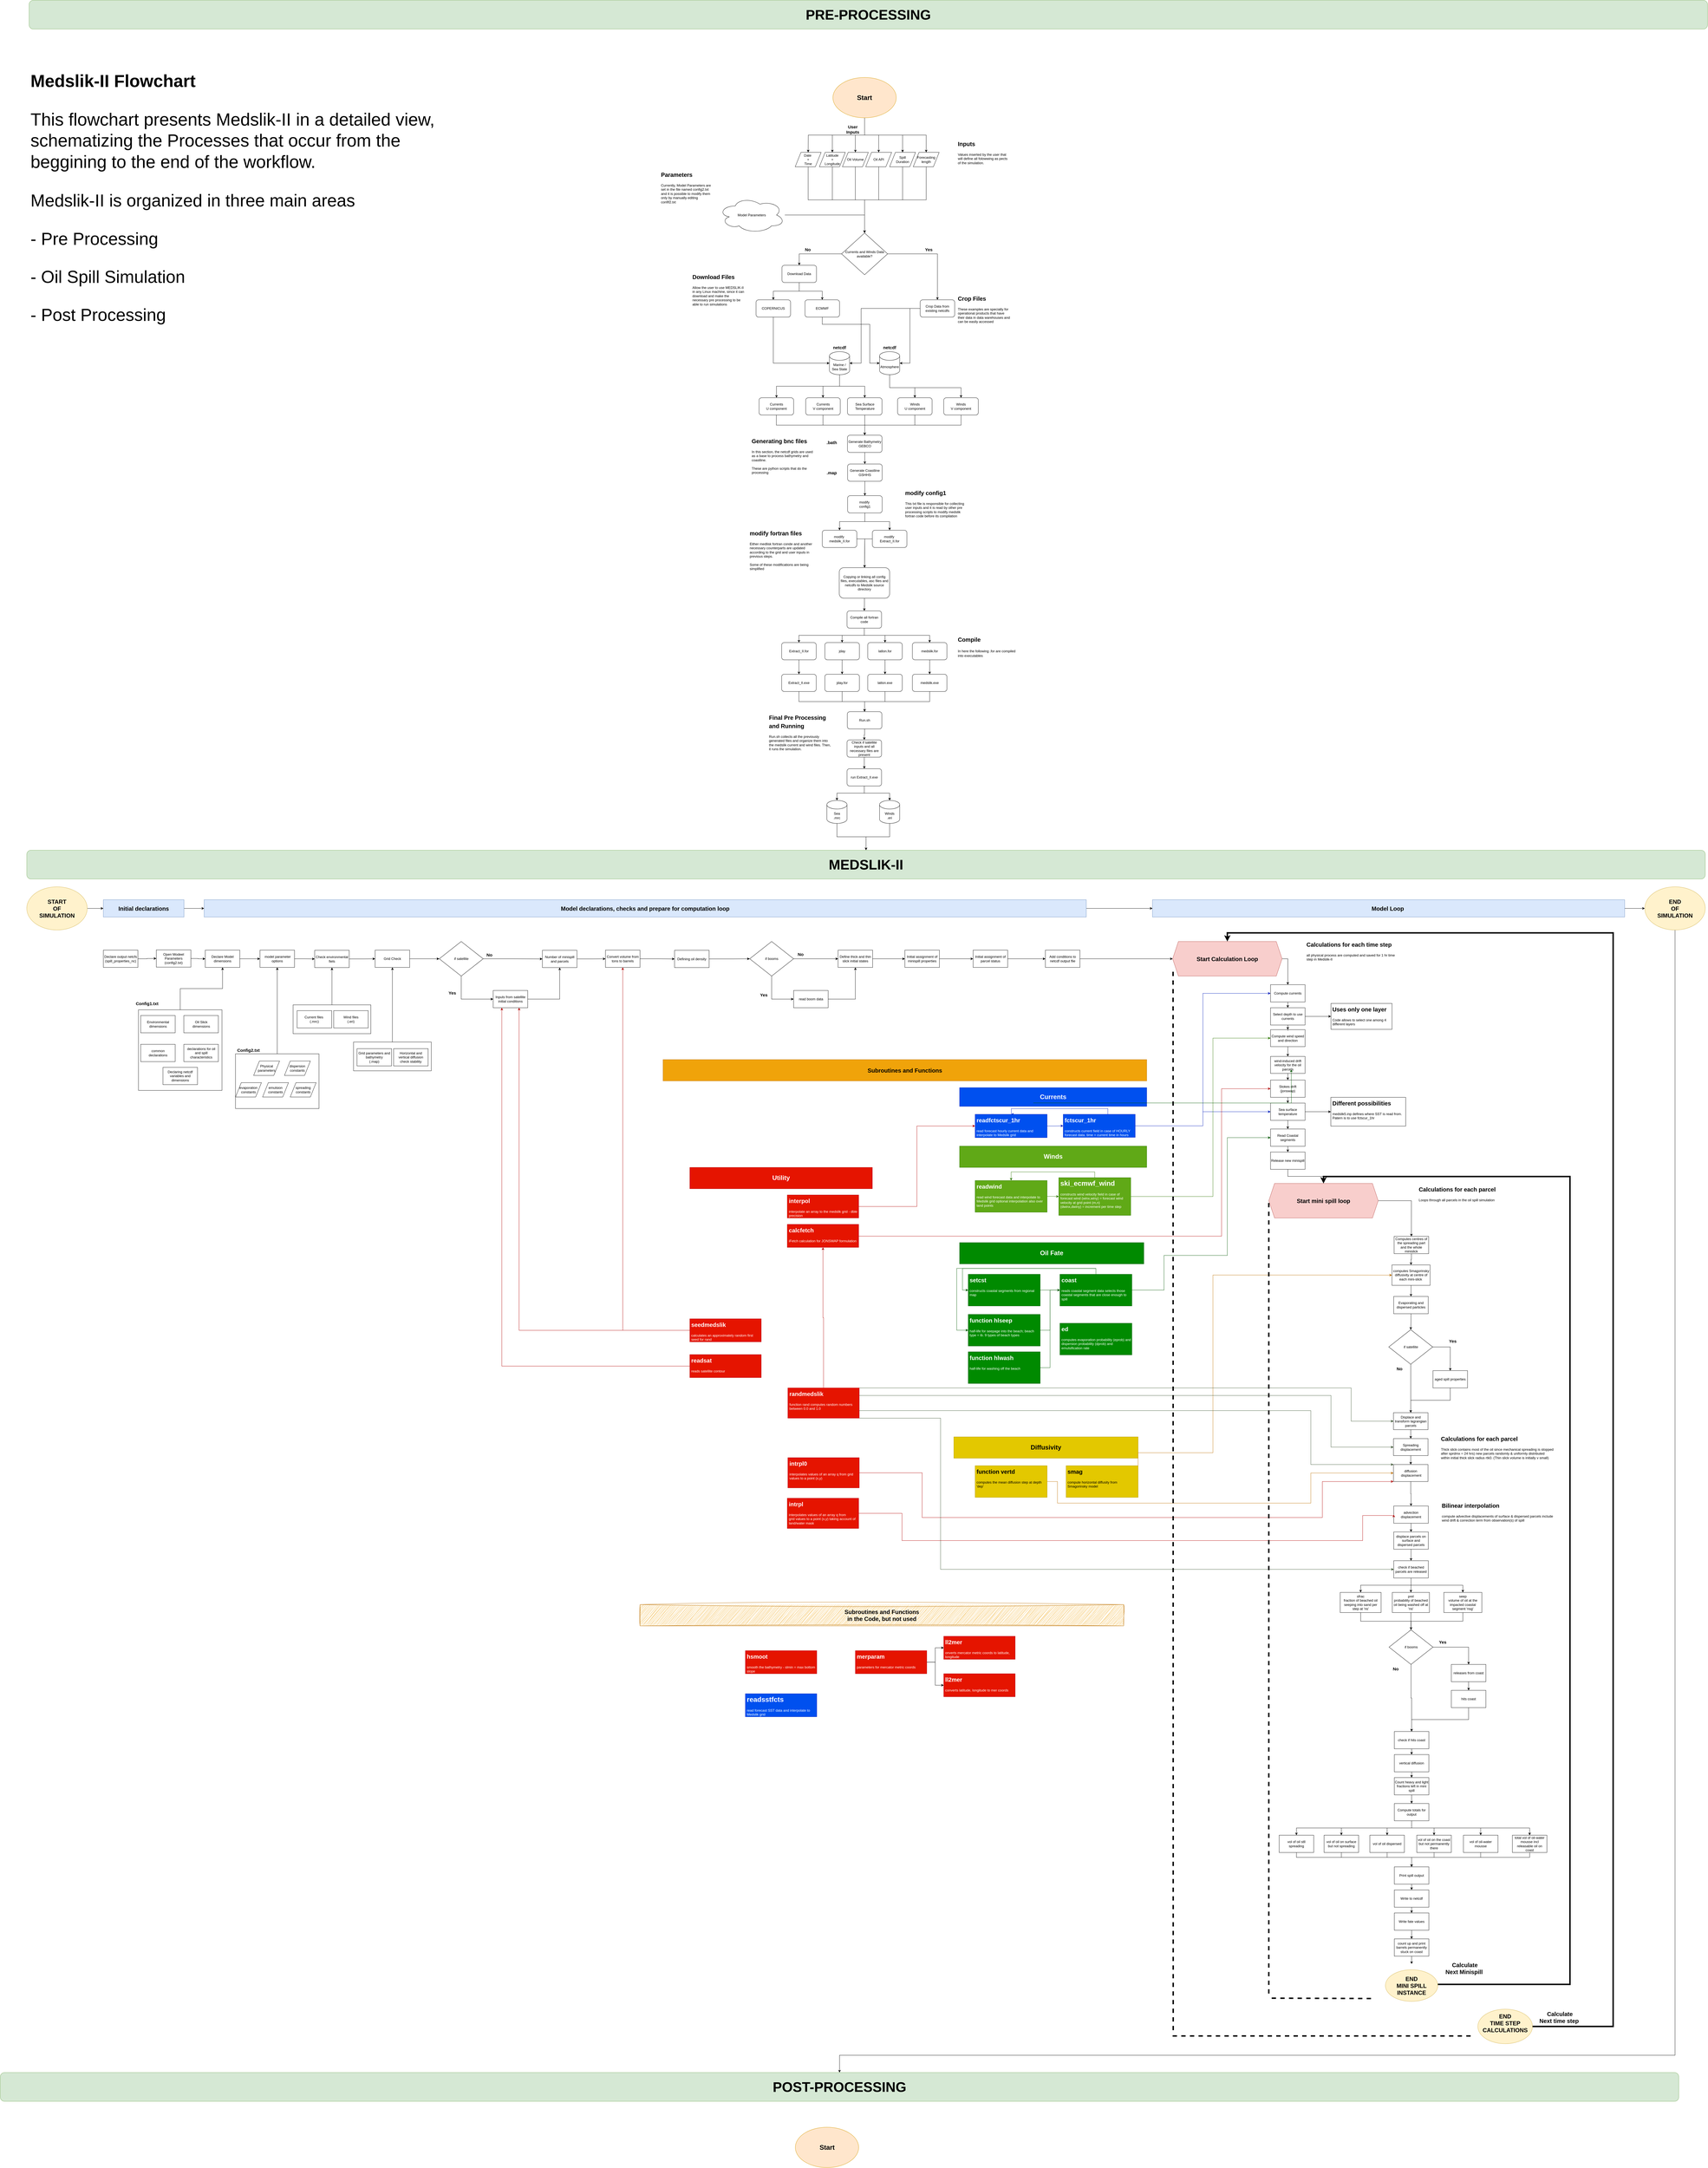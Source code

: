 <mxfile version="22.0.3" type="github">
  <diagram name="Page-1" id="GoSRVR4qmbdzTxvfHTVG">
    <mxGraphModel dx="18947" dy="10660" grid="1" gridSize="10" guides="1" tooltips="1" connect="1" arrows="1" fold="1" page="1" pageScale="1" pageWidth="827" pageHeight="1169" math="0" shadow="0">
      <root>
        <mxCell id="0" />
        <mxCell id="1" parent="0" />
        <mxCell id="dbq1p6qKIH94W6vMfUMa-104" style="edgeStyle=orthogonalEdgeStyle;rounded=0;orthogonalLoop=1;jettySize=auto;html=1;entryX=0.5;entryY=1;entryDx=0;entryDy=0;" edge="1" parent="1" source="dbq1p6qKIH94W6vMfUMa-102" target="dbq1p6qKIH94W6vMfUMa-30">
          <mxGeometry relative="1" as="geometry" />
        </mxCell>
        <mxCell id="dbq1p6qKIH94W6vMfUMa-101" style="edgeStyle=orthogonalEdgeStyle;rounded=0;orthogonalLoop=1;jettySize=auto;html=1;entryX=0.5;entryY=1;entryDx=0;entryDy=0;" edge="1" parent="1" source="dbq1p6qKIH94W6vMfUMa-99" target="dbq1p6qKIH94W6vMfUMa-100">
          <mxGeometry relative="1" as="geometry" />
        </mxCell>
        <mxCell id="dbq1p6qKIH94W6vMfUMa-98" style="edgeStyle=orthogonalEdgeStyle;rounded=0;orthogonalLoop=1;jettySize=auto;html=1;entryX=0.5;entryY=1;entryDx=0;entryDy=0;" edge="1" parent="1" source="dbq1p6qKIH94W6vMfUMa-96" target="dbq1p6qKIH94W6vMfUMa-95">
          <mxGeometry relative="1" as="geometry" />
        </mxCell>
        <mxCell id="KYdU5iYKhg4QgW7q9NT0-2" style="edgeStyle=orthogonalEdgeStyle;rounded=0;orthogonalLoop=1;jettySize=auto;html=1;exitX=0.5;exitY=1;exitDx=0;exitDy=0;entryX=0.5;entryY=0;entryDx=0;entryDy=0;" parent="1" source="vE4YfjciCCc4MwVa9jjc-8" edge="1">
          <mxGeometry relative="1" as="geometry">
            <mxPoint x="2336" y="1013" as="targetPoint" />
          </mxGeometry>
        </mxCell>
        <mxCell id="KYdU5iYKhg4QgW7q9NT0-10" style="edgeStyle=orthogonalEdgeStyle;rounded=0;orthogonalLoop=1;jettySize=auto;html=1;exitX=0.5;exitY=1;exitDx=0;exitDy=0;" parent="1" source="vE4YfjciCCc4MwVa9jjc-8" target="KYdU5iYKhg4QgW7q9NT0-4" edge="1">
          <mxGeometry relative="1" as="geometry" />
        </mxCell>
        <mxCell id="KYdU5iYKhg4QgW7q9NT0-11" style="edgeStyle=orthogonalEdgeStyle;rounded=0;orthogonalLoop=1;jettySize=auto;html=1;entryX=0.5;entryY=0;entryDx=0;entryDy=0;" parent="1" source="vE4YfjciCCc4MwVa9jjc-8" target="KYdU5iYKhg4QgW7q9NT0-6" edge="1">
          <mxGeometry relative="1" as="geometry" />
        </mxCell>
        <mxCell id="KYdU5iYKhg4QgW7q9NT0-12" style="edgeStyle=orthogonalEdgeStyle;rounded=0;orthogonalLoop=1;jettySize=auto;html=1;entryX=0.5;entryY=0;entryDx=0;entryDy=0;" parent="1" source="vE4YfjciCCc4MwVa9jjc-8" target="KYdU5iYKhg4QgW7q9NT0-9" edge="1">
          <mxGeometry relative="1" as="geometry" />
        </mxCell>
        <mxCell id="KYdU5iYKhg4QgW7q9NT0-13" style="edgeStyle=orthogonalEdgeStyle;rounded=0;orthogonalLoop=1;jettySize=auto;html=1;exitX=0.5;exitY=1;exitDx=0;exitDy=0;" parent="1" source="vE4YfjciCCc4MwVa9jjc-8" target="KYdU5iYKhg4QgW7q9NT0-7" edge="1">
          <mxGeometry relative="1" as="geometry" />
        </mxCell>
        <mxCell id="KYdU5iYKhg4QgW7q9NT0-14" style="edgeStyle=orthogonalEdgeStyle;rounded=0;orthogonalLoop=1;jettySize=auto;html=1;entryX=0.5;entryY=0;entryDx=0;entryDy=0;exitX=0.5;exitY=1;exitDx=0;exitDy=0;" parent="1" source="vE4YfjciCCc4MwVa9jjc-8" target="KYdU5iYKhg4QgW7q9NT0-8" edge="1">
          <mxGeometry relative="1" as="geometry" />
        </mxCell>
        <mxCell id="vE4YfjciCCc4MwVa9jjc-8" value="&lt;font size=&quot;1&quot; style=&quot;&quot;&gt;&lt;b style=&quot;font-size: 23px;&quot;&gt;Start&lt;/b&gt;&lt;/font&gt;" style="ellipse;whiteSpace=wrap;html=1;fillColor=#ffe6cc;strokeColor=#d79b00;" parent="1" vertex="1">
          <mxGeometry x="2422" y="753" width="220" height="140" as="geometry" />
        </mxCell>
        <mxCell id="KYdU5iYKhg4QgW7q9NT0-38" style="edgeStyle=orthogonalEdgeStyle;rounded=0;orthogonalLoop=1;jettySize=auto;html=1;entryX=0.5;entryY=0;entryDx=0;entryDy=0;" parent="1" source="vE4YfjciCCc4MwVa9jjc-9" target="vE4YfjciCCc4MwVa9jjc-13" edge="1">
          <mxGeometry relative="1" as="geometry" />
        </mxCell>
        <mxCell id="KYdU5iYKhg4QgW7q9NT0-39" style="edgeStyle=orthogonalEdgeStyle;rounded=0;orthogonalLoop=1;jettySize=auto;html=1;entryX=0.5;entryY=0;entryDx=0;entryDy=0;" parent="1" source="vE4YfjciCCc4MwVa9jjc-9" target="vE4YfjciCCc4MwVa9jjc-11" edge="1">
          <mxGeometry relative="1" as="geometry">
            <Array as="points">
              <mxPoint x="2785" y="1366" />
              <mxPoint x="2785" y="1525" />
            </Array>
          </mxGeometry>
        </mxCell>
        <mxCell id="vE4YfjciCCc4MwVa9jjc-9" value="Currents and Winds Data available?" style="rhombus;whiteSpace=wrap;html=1;" parent="1" vertex="1">
          <mxGeometry x="2452" y="1293" width="160" height="145" as="geometry" />
        </mxCell>
        <mxCell id="vE4YfjciCCc4MwVa9jjc-11" value="Crop Data from existing netcdfs" style="rounded=1;whiteSpace=wrap;html=1;" parent="1" vertex="1">
          <mxGeometry x="2725" y="1525" width="120" height="60" as="geometry" />
        </mxCell>
        <mxCell id="ioeL2ronypjcJPAzhHYl-13" style="edgeStyle=orthogonalEdgeStyle;rounded=0;orthogonalLoop=1;jettySize=auto;html=1;entryX=0.5;entryY=0;entryDx=0;entryDy=0;exitX=0.5;exitY=1;exitDx=0;exitDy=0;" parent="1" source="vE4YfjciCCc4MwVa9jjc-13" target="ioeL2ronypjcJPAzhHYl-8" edge="1">
          <mxGeometry relative="1" as="geometry">
            <mxPoint x="2375" y="1595" as="targetPoint" />
          </mxGeometry>
        </mxCell>
        <mxCell id="KYdU5iYKhg4QgW7q9NT0-40" style="edgeStyle=orthogonalEdgeStyle;rounded=0;orthogonalLoop=1;jettySize=auto;html=1;" parent="1" source="vE4YfjciCCc4MwVa9jjc-13" target="ioeL2ronypjcJPAzhHYl-7" edge="1">
          <mxGeometry relative="1" as="geometry" />
        </mxCell>
        <mxCell id="vE4YfjciCCc4MwVa9jjc-13" value="Download Data" style="rounded=1;whiteSpace=wrap;html=1;" parent="1" vertex="1">
          <mxGeometry x="2245" y="1405" width="120" height="60" as="geometry" />
        </mxCell>
        <mxCell id="vE4YfjciCCc4MwVa9jjc-15" value="&lt;h1 style=&quot;font-size: 60px;&quot;&gt;&lt;font style=&quot;font-size: 60px;&quot;&gt;Medslik-II Flowchart&lt;/font&gt;&lt;/h1&gt;&lt;p style=&quot;font-size: 61px;&quot;&gt;&lt;font style=&quot;font-size: 61px;&quot;&gt;This flowchart presents Medslik-II in a detailed view, schematizing the Processes that occur from the beggining to the end of the workflow.&lt;/font&gt;&lt;/p&gt;&lt;p style=&quot;font-size: 61px;&quot;&gt;&lt;span style=&quot;font-size: 60px; background-color: initial;&quot;&gt;Medslik-II is organized in three main areas&lt;/span&gt;&lt;/p&gt;&lt;p style=&quot;font-size: 60px;&quot;&gt;&lt;font style=&quot;font-size: 60px;&quot;&gt;- Pre Processing&lt;/font&gt;&lt;/p&gt;&lt;p style=&quot;font-size: 60px;&quot;&gt;&lt;font style=&quot;font-size: 60px;&quot;&gt;- Oil Spill Simulation&lt;/font&gt;&lt;/p&gt;&lt;p style=&quot;font-size: 60px;&quot;&gt;&lt;font style=&quot;font-size: 60px;&quot;&gt;- Post Processing&lt;/font&gt;&lt;/p&gt;" style="text;html=1;strokeColor=none;fillColor=none;spacing=5;spacingTop=-20;whiteSpace=wrap;overflow=hidden;rounded=0;" parent="1" vertex="1">
          <mxGeometry x="-370" y="700" width="1560" height="1020" as="geometry" />
        </mxCell>
        <mxCell id="vlXNMCiZ7ui3RxLZUlmk-1" value="&lt;b&gt;&lt;font style=&quot;font-size: 15px;&quot;&gt;Yes&lt;/font&gt;&lt;/b&gt;" style="text;html=1;strokeColor=none;fillColor=none;align=center;verticalAlign=middle;whiteSpace=wrap;rounded=0;" parent="1" vertex="1">
          <mxGeometry x="2725" y="1335" width="60" height="30" as="geometry" />
        </mxCell>
        <mxCell id="vlXNMCiZ7ui3RxLZUlmk-2" value="&lt;b&gt;&lt;font style=&quot;font-size: 15px;&quot;&gt;No&lt;/font&gt;&lt;/b&gt;" style="text;html=1;strokeColor=none;fillColor=none;align=center;verticalAlign=middle;whiteSpace=wrap;rounded=0;" parent="1" vertex="1">
          <mxGeometry x="2305" y="1335" width="60" height="30" as="geometry" />
        </mxCell>
        <mxCell id="KYdU5iYKhg4QgW7q9NT0-47" style="edgeStyle=orthogonalEdgeStyle;rounded=0;orthogonalLoop=1;jettySize=auto;html=1;entryX=0.5;entryY=0;entryDx=0;entryDy=0;" parent="1" source="ioeL2ronypjcJPAzhHYl-1" target="KYdU5iYKhg4QgW7q9NT0-46" edge="1">
          <mxGeometry relative="1" as="geometry" />
        </mxCell>
        <mxCell id="ioeL2ronypjcJPAzhHYl-1" value="Generate Bathymetry&lt;br&gt;GEBCO" style="rounded=1;whiteSpace=wrap;html=1;" parent="1" vertex="1">
          <mxGeometry x="2472.5" y="1995" width="120" height="60" as="geometry" />
        </mxCell>
        <mxCell id="KYdU5iYKhg4QgW7q9NT0-21" style="edgeStyle=orthogonalEdgeStyle;rounded=0;orthogonalLoop=1;jettySize=auto;html=1;exitX=0.5;exitY=1;exitDx=0;exitDy=0;exitPerimeter=0;entryX=0.5;entryY=0;entryDx=0;entryDy=0;" parent="1" source="ioeL2ronypjcJPAzhHYl-2" edge="1" target="dbq1p6qKIH94W6vMfUMa-357">
          <mxGeometry relative="1" as="geometry">
            <mxPoint x="2356.7" y="1865" as="targetPoint" />
          </mxGeometry>
        </mxCell>
        <mxCell id="KYdU5iYKhg4QgW7q9NT0-22" style="edgeStyle=orthogonalEdgeStyle;rounded=0;orthogonalLoop=1;jettySize=auto;html=1;entryX=0.5;entryY=0;entryDx=0;entryDy=0;" parent="1" source="ioeL2ronypjcJPAzhHYl-2" target="ioeL2ronypjcJPAzhHYl-6" edge="1">
          <mxGeometry relative="1" as="geometry" />
        </mxCell>
        <mxCell id="dbq1p6qKIH94W6vMfUMa-364" style="edgeStyle=orthogonalEdgeStyle;rounded=0;orthogonalLoop=1;jettySize=auto;html=1;" edge="1" parent="1" target="ioeL2ronypjcJPAzhHYl-4">
          <mxGeometry relative="1" as="geometry">
            <mxPoint x="2445" y="1780" as="sourcePoint" />
            <mxPoint x="2225.5" y="1860" as="targetPoint" />
            <Array as="points">
              <mxPoint x="2445" y="1825" />
              <mxPoint x="2226" y="1825" />
            </Array>
          </mxGeometry>
        </mxCell>
        <mxCell id="ioeL2ronypjcJPAzhHYl-2" value="Marine / Sea State" style="shape=cylinder3;whiteSpace=wrap;html=1;boundedLbl=1;backgroundOutline=1;size=15;" parent="1" vertex="1">
          <mxGeometry x="2410" y="1705" width="70" height="80" as="geometry" />
        </mxCell>
        <mxCell id="dbq1p6qKIH94W6vMfUMa-365" style="edgeStyle=orthogonalEdgeStyle;rounded=0;orthogonalLoop=1;jettySize=auto;html=1;entryX=0.5;entryY=0;entryDx=0;entryDy=0;" edge="1" parent="1" source="ioeL2ronypjcJPAzhHYl-3" target="ioeL2ronypjcJPAzhHYl-5">
          <mxGeometry relative="1" as="geometry">
            <Array as="points">
              <mxPoint x="2619" y="1830" />
              <mxPoint x="2707" y="1830" />
            </Array>
          </mxGeometry>
        </mxCell>
        <mxCell id="dbq1p6qKIH94W6vMfUMa-366" style="edgeStyle=orthogonalEdgeStyle;rounded=0;orthogonalLoop=1;jettySize=auto;html=1;entryX=0.5;entryY=0;entryDx=0;entryDy=0;" edge="1" parent="1" source="ioeL2ronypjcJPAzhHYl-3" target="dbq1p6qKIH94W6vMfUMa-358">
          <mxGeometry relative="1" as="geometry">
            <Array as="points">
              <mxPoint x="2619" y="1830" />
              <mxPoint x="2867" y="1830" />
            </Array>
          </mxGeometry>
        </mxCell>
        <mxCell id="ioeL2ronypjcJPAzhHYl-3" value="Atmosphere" style="shape=cylinder3;whiteSpace=wrap;html=1;boundedLbl=1;backgroundOutline=1;size=15;" parent="1" vertex="1">
          <mxGeometry x="2584" y="1705" width="70" height="80" as="geometry" />
        </mxCell>
        <mxCell id="KYdU5iYKhg4QgW7q9NT0-42" style="edgeStyle=orthogonalEdgeStyle;rounded=0;orthogonalLoop=1;jettySize=auto;html=1;entryX=0.5;entryY=0;entryDx=0;entryDy=0;exitX=0.5;exitY=1;exitDx=0;exitDy=0;" parent="1" source="ioeL2ronypjcJPAzhHYl-4" target="ioeL2ronypjcJPAzhHYl-1" edge="1">
          <mxGeometry relative="1" as="geometry" />
        </mxCell>
        <mxCell id="ioeL2ronypjcJPAzhHYl-4" value="Currents&lt;br&gt;U component" style="rounded=1;whiteSpace=wrap;html=1;" parent="1" vertex="1">
          <mxGeometry x="2165.5" y="1865" width="120" height="60" as="geometry" />
        </mxCell>
        <mxCell id="KYdU5iYKhg4QgW7q9NT0-32" style="edgeStyle=orthogonalEdgeStyle;rounded=0;orthogonalLoop=1;jettySize=auto;html=1;entryX=0.5;entryY=0;entryDx=0;entryDy=0;exitX=0.5;exitY=1;exitDx=0;exitDy=0;" parent="1" source="ioeL2ronypjcJPAzhHYl-5" target="ioeL2ronypjcJPAzhHYl-1" edge="1">
          <mxGeometry relative="1" as="geometry" />
        </mxCell>
        <mxCell id="ioeL2ronypjcJPAzhHYl-5" value="Winds&lt;br&gt;U component" style="rounded=1;whiteSpace=wrap;html=1;" parent="1" vertex="1">
          <mxGeometry x="2646.5" y="1865" width="120" height="60" as="geometry" />
        </mxCell>
        <mxCell id="KYdU5iYKhg4QgW7q9NT0-31" style="edgeStyle=orthogonalEdgeStyle;rounded=0;orthogonalLoop=1;jettySize=auto;html=1;entryX=0.5;entryY=0;entryDx=0;entryDy=0;" parent="1" source="ioeL2ronypjcJPAzhHYl-6" target="ioeL2ronypjcJPAzhHYl-1" edge="1">
          <mxGeometry relative="1" as="geometry" />
        </mxCell>
        <mxCell id="ioeL2ronypjcJPAzhHYl-6" value="Sea Surface Temperature" style="rounded=1;whiteSpace=wrap;html=1;" parent="1" vertex="1">
          <mxGeometry x="2472.5" y="1865" width="120" height="60" as="geometry" />
        </mxCell>
        <mxCell id="ioeL2ronypjcJPAzhHYl-7" value="COPERNICUS" style="rounded=1;whiteSpace=wrap;html=1;" parent="1" vertex="1">
          <mxGeometry x="2155" y="1525" width="120" height="60" as="geometry" />
        </mxCell>
        <mxCell id="dbq1p6qKIH94W6vMfUMa-362" style="edgeStyle=orthogonalEdgeStyle;rounded=0;orthogonalLoop=1;jettySize=auto;html=1;entryX=0;entryY=0.5;entryDx=0;entryDy=0;entryPerimeter=0;" edge="1" parent="1" source="ioeL2ronypjcJPAzhHYl-8" target="ioeL2ronypjcJPAzhHYl-3">
          <mxGeometry relative="1" as="geometry">
            <Array as="points">
              <mxPoint x="2385" y="1610" />
              <mxPoint x="2550" y="1610" />
              <mxPoint x="2550" y="1745" />
            </Array>
          </mxGeometry>
        </mxCell>
        <mxCell id="ioeL2ronypjcJPAzhHYl-8" value="ECMWF" style="rounded=1;whiteSpace=wrap;html=1;" parent="1" vertex="1">
          <mxGeometry x="2325" y="1525" width="120" height="60" as="geometry" />
        </mxCell>
        <mxCell id="ioeL2ronypjcJPAzhHYl-15" style="edgeStyle=orthogonalEdgeStyle;rounded=0;orthogonalLoop=1;jettySize=auto;html=1;entryX=0;entryY=0.5;entryDx=0;entryDy=0;entryPerimeter=0;exitX=0.5;exitY=1;exitDx=0;exitDy=0;" parent="1" source="ioeL2ronypjcJPAzhHYl-7" target="ioeL2ronypjcJPAzhHYl-2" edge="1">
          <mxGeometry relative="1" as="geometry" />
        </mxCell>
        <mxCell id="KYdU5iYKhg4QgW7q9NT0-37" style="edgeStyle=orthogonalEdgeStyle;rounded=0;orthogonalLoop=1;jettySize=auto;html=1;entryX=0.5;entryY=0;entryDx=0;entryDy=0;exitX=0.5;exitY=1;exitDx=0;exitDy=0;" parent="1" source="KYdU5iYKhg4QgW7q9NT0-1" target="vE4YfjciCCc4MwVa9jjc-9" edge="1">
          <mxGeometry relative="1" as="geometry" />
        </mxCell>
        <mxCell id="KYdU5iYKhg4QgW7q9NT0-1" value="Date&amp;nbsp;&lt;br&gt;+&lt;br&gt;Time" style="shape=parallelogram;perimeter=parallelogramPerimeter;whiteSpace=wrap;html=1;fixedSize=1;" parent="1" vertex="1">
          <mxGeometry x="2291" y="1013" width="90" height="50" as="geometry" />
        </mxCell>
        <mxCell id="KYdU5iYKhg4QgW7q9NT0-3" value="&lt;b&gt;&lt;font style=&quot;font-size: 15px;&quot;&gt;User Inputs&lt;/font&gt;&lt;/b&gt;" style="text;html=1;strokeColor=none;fillColor=none;align=center;verticalAlign=middle;whiteSpace=wrap;rounded=0;" parent="1" vertex="1">
          <mxGeometry x="2455" y="913" width="72" height="40" as="geometry" />
        </mxCell>
        <mxCell id="KYdU5iYKhg4QgW7q9NT0-16" style="edgeStyle=orthogonalEdgeStyle;rounded=0;orthogonalLoop=1;jettySize=auto;html=1;exitX=0.5;exitY=1;exitDx=0;exitDy=0;entryX=0.5;entryY=0;entryDx=0;entryDy=0;" parent="1" source="KYdU5iYKhg4QgW7q9NT0-4" target="vE4YfjciCCc4MwVa9jjc-9" edge="1">
          <mxGeometry relative="1" as="geometry">
            <mxPoint x="2521" y="1153" as="targetPoint" />
          </mxGeometry>
        </mxCell>
        <mxCell id="KYdU5iYKhg4QgW7q9NT0-4" value="Latitude&lt;br&gt;+&lt;br&gt;Longitude" style="shape=parallelogram;perimeter=parallelogramPerimeter;whiteSpace=wrap;html=1;fixedSize=1;" parent="1" vertex="1">
          <mxGeometry x="2375" y="1013" width="90" height="50" as="geometry" />
        </mxCell>
        <mxCell id="KYdU5iYKhg4QgW7q9NT0-17" style="edgeStyle=orthogonalEdgeStyle;rounded=0;orthogonalLoop=1;jettySize=auto;html=1;entryX=0.5;entryY=0;entryDx=0;entryDy=0;" parent="1" source="KYdU5iYKhg4QgW7q9NT0-6" target="vE4YfjciCCc4MwVa9jjc-9" edge="1">
          <mxGeometry relative="1" as="geometry" />
        </mxCell>
        <mxCell id="KYdU5iYKhg4QgW7q9NT0-6" value="Oil Volume" style="shape=parallelogram;perimeter=parallelogramPerimeter;whiteSpace=wrap;html=1;fixedSize=1;" parent="1" vertex="1">
          <mxGeometry x="2455" y="1013" width="90" height="50" as="geometry" />
        </mxCell>
        <mxCell id="KYdU5iYKhg4QgW7q9NT0-19" style="edgeStyle=orthogonalEdgeStyle;rounded=0;orthogonalLoop=1;jettySize=auto;html=1;exitX=0.5;exitY=1;exitDx=0;exitDy=0;" parent="1" source="KYdU5iYKhg4QgW7q9NT0-7" target="vE4YfjciCCc4MwVa9jjc-9" edge="1">
          <mxGeometry relative="1" as="geometry" />
        </mxCell>
        <mxCell id="KYdU5iYKhg4QgW7q9NT0-7" value="Spill &lt;br&gt;Duration" style="shape=parallelogram;perimeter=parallelogramPerimeter;whiteSpace=wrap;html=1;fixedSize=1;" parent="1" vertex="1">
          <mxGeometry x="2619" y="1013" width="90" height="50" as="geometry" />
        </mxCell>
        <mxCell id="KYdU5iYKhg4QgW7q9NT0-20" style="edgeStyle=orthogonalEdgeStyle;rounded=0;orthogonalLoop=1;jettySize=auto;html=1;entryX=0.5;entryY=0;entryDx=0;entryDy=0;exitX=0.5;exitY=1;exitDx=0;exitDy=0;" parent="1" source="KYdU5iYKhg4QgW7q9NT0-8" target="vE4YfjciCCc4MwVa9jjc-9" edge="1">
          <mxGeometry relative="1" as="geometry" />
        </mxCell>
        <mxCell id="KYdU5iYKhg4QgW7q9NT0-8" value="Forecasting length" style="shape=parallelogram;perimeter=parallelogramPerimeter;whiteSpace=wrap;html=1;fixedSize=1;" parent="1" vertex="1">
          <mxGeometry x="2701" y="1013" width="90" height="50" as="geometry" />
        </mxCell>
        <mxCell id="KYdU5iYKhg4QgW7q9NT0-18" style="edgeStyle=orthogonalEdgeStyle;rounded=0;orthogonalLoop=1;jettySize=auto;html=1;entryX=0.5;entryY=0;entryDx=0;entryDy=0;" parent="1" source="KYdU5iYKhg4QgW7q9NT0-9" target="vE4YfjciCCc4MwVa9jjc-9" edge="1">
          <mxGeometry relative="1" as="geometry" />
        </mxCell>
        <mxCell id="KYdU5iYKhg4QgW7q9NT0-9" value="Oil API" style="shape=parallelogram;perimeter=parallelogramPerimeter;whiteSpace=wrap;html=1;fixedSize=1;" parent="1" vertex="1">
          <mxGeometry x="2536" y="1013" width="90" height="50" as="geometry" />
        </mxCell>
        <mxCell id="KYdU5iYKhg4QgW7q9NT0-29" value="&lt;b&gt;&lt;font style=&quot;font-size: 15px;&quot;&gt;netcdf&lt;/font&gt;&lt;/b&gt;" style="text;html=1;strokeColor=none;fillColor=none;align=center;verticalAlign=middle;whiteSpace=wrap;rounded=0;" parent="1" vertex="1">
          <mxGeometry x="2415" y="1675" width="60" height="30" as="geometry" />
        </mxCell>
        <mxCell id="KYdU5iYKhg4QgW7q9NT0-34" value="&lt;h1&gt;&lt;font style=&quot;font-size: 20px;&quot;&gt;Generating bnc files&lt;/font&gt;&lt;/h1&gt;&lt;div&gt;In this section, the netcdf grids are used as a base to process bathymetry and coastline.&lt;/div&gt;&lt;div&gt;&lt;br&gt;&lt;/div&gt;&lt;div&gt;These are python scripts that do the processing&lt;/div&gt;" style="text;html=1;strokeColor=none;fillColor=none;spacing=5;spacingTop=-20;whiteSpace=wrap;overflow=hidden;rounded=0;" parent="1" vertex="1">
          <mxGeometry x="2135" y="1995" width="230" height="170" as="geometry" />
        </mxCell>
        <mxCell id="KYdU5iYKhg4QgW7q9NT0-43" value="&lt;h1&gt;&lt;font style=&quot;font-size: 20px;&quot;&gt;Crop Files&lt;/font&gt;&lt;/h1&gt;&lt;div&gt;These examples are specially for operational products that have their data in data warehouses and can be easily accessed&lt;/div&gt;" style="text;html=1;strokeColor=none;fillColor=none;spacing=5;spacingTop=-20;whiteSpace=wrap;overflow=hidden;rounded=0;" parent="1" vertex="1">
          <mxGeometry x="2851" y="1500" width="190" height="280" as="geometry" />
        </mxCell>
        <mxCell id="KYdU5iYKhg4QgW7q9NT0-44" value="&lt;h1&gt;&lt;font style=&quot;font-size: 20px;&quot;&gt;Download Files&lt;/font&gt;&lt;/h1&gt;&lt;div&gt;Allow the user to use MEDSLIK-II in any Linux machine, since it can download and make the necessary pre processing to be able to run simulations&lt;/div&gt;" style="text;html=1;strokeColor=none;fillColor=none;spacing=5;spacingTop=-20;whiteSpace=wrap;overflow=hidden;rounded=0;" parent="1" vertex="1">
          <mxGeometry x="1929" y="1425" width="190" height="280" as="geometry" />
        </mxCell>
        <mxCell id="KYdU5iYKhg4QgW7q9NT0-45" value="&lt;h1&gt;&lt;font style=&quot;font-size: 20px;&quot;&gt;Inputs&lt;/font&gt;&lt;/h1&gt;&lt;div&gt;Values inserted by the user that will define all folowwing as pects of the simulation.&amp;nbsp;&lt;/div&gt;" style="text;html=1;strokeColor=none;fillColor=none;spacing=5;spacingTop=-20;whiteSpace=wrap;overflow=hidden;rounded=0;" parent="1" vertex="1">
          <mxGeometry x="2851" y="963" width="190" height="280" as="geometry" />
        </mxCell>
        <mxCell id="KYdU5iYKhg4QgW7q9NT0-52" style="edgeStyle=orthogonalEdgeStyle;rounded=0;orthogonalLoop=1;jettySize=auto;html=1;" parent="1" source="KYdU5iYKhg4QgW7q9NT0-46" target="KYdU5iYKhg4QgW7q9NT0-51" edge="1">
          <mxGeometry relative="1" as="geometry" />
        </mxCell>
        <mxCell id="KYdU5iYKhg4QgW7q9NT0-46" value="Generate Coastline&lt;br&gt;GSHHS" style="rounded=1;whiteSpace=wrap;html=1;" parent="1" vertex="1">
          <mxGeometry x="2473" y="2095" width="120" height="60" as="geometry" />
        </mxCell>
        <mxCell id="KYdU5iYKhg4QgW7q9NT0-48" value="&lt;b&gt;&lt;font style=&quot;font-size: 15px;&quot;&gt;.bath&lt;/font&gt;&lt;/b&gt;" style="text;html=1;strokeColor=none;fillColor=none;align=center;verticalAlign=middle;whiteSpace=wrap;rounded=0;" parent="1" vertex="1">
          <mxGeometry x="2387.5" y="2005" width="60" height="30" as="geometry" />
        </mxCell>
        <mxCell id="KYdU5iYKhg4QgW7q9NT0-49" value="&lt;b&gt;&lt;font style=&quot;font-size: 15px;&quot;&gt;.map&lt;/font&gt;&lt;/b&gt;" style="text;html=1;strokeColor=none;fillColor=none;align=center;verticalAlign=middle;whiteSpace=wrap;rounded=0;" parent="1" vertex="1">
          <mxGeometry x="2388" y="2110" width="60" height="30" as="geometry" />
        </mxCell>
        <mxCell id="KYdU5iYKhg4QgW7q9NT0-50" value="&lt;h1&gt;&lt;span style=&quot;font-size: 20px;&quot;&gt;modify config1&lt;/span&gt;&lt;/h1&gt;&lt;div&gt;This txt file is responsible for collecting user inputs and it is read by other pre processing scripts to modify medslik fortran code before its compilation&lt;/div&gt;" style="text;html=1;strokeColor=none;fillColor=none;spacing=5;spacingTop=-20;whiteSpace=wrap;overflow=hidden;rounded=0;" parent="1" vertex="1">
          <mxGeometry x="2668" y="2175" width="230" height="170" as="geometry" />
        </mxCell>
        <mxCell id="KYdU5iYKhg4QgW7q9NT0-56" style="edgeStyle=orthogonalEdgeStyle;rounded=0;orthogonalLoop=1;jettySize=auto;html=1;entryX=0.5;entryY=0;entryDx=0;entryDy=0;" parent="1" source="KYdU5iYKhg4QgW7q9NT0-51" target="KYdU5iYKhg4QgW7q9NT0-53" edge="1">
          <mxGeometry relative="1" as="geometry" />
        </mxCell>
        <mxCell id="KYdU5iYKhg4QgW7q9NT0-57" style="edgeStyle=orthogonalEdgeStyle;rounded=0;orthogonalLoop=1;jettySize=auto;html=1;entryX=0.5;entryY=0;entryDx=0;entryDy=0;" parent="1" source="KYdU5iYKhg4QgW7q9NT0-51" target="KYdU5iYKhg4QgW7q9NT0-54" edge="1">
          <mxGeometry relative="1" as="geometry" />
        </mxCell>
        <mxCell id="KYdU5iYKhg4QgW7q9NT0-51" value="modify&amp;nbsp;&lt;br&gt;config1" style="rounded=1;whiteSpace=wrap;html=1;" parent="1" vertex="1">
          <mxGeometry x="2473" y="2205" width="120" height="60" as="geometry" />
        </mxCell>
        <mxCell id="KYdU5iYKhg4QgW7q9NT0-60" style="edgeStyle=orthogonalEdgeStyle;rounded=0;orthogonalLoop=1;jettySize=auto;html=1;entryX=0.5;entryY=0;entryDx=0;entryDy=0;" parent="1" source="KYdU5iYKhg4QgW7q9NT0-53" edge="1">
          <mxGeometry relative="1" as="geometry">
            <mxPoint x="2532" y="2455" as="targetPoint" />
          </mxGeometry>
        </mxCell>
        <mxCell id="KYdU5iYKhg4QgW7q9NT0-53" value="modify&amp;nbsp;&lt;br&gt;medslik_II.for" style="rounded=1;whiteSpace=wrap;html=1;" parent="1" vertex="1">
          <mxGeometry x="2385" y="2325" width="120" height="60" as="geometry" />
        </mxCell>
        <mxCell id="KYdU5iYKhg4QgW7q9NT0-61" style="edgeStyle=orthogonalEdgeStyle;rounded=0;orthogonalLoop=1;jettySize=auto;html=1;entryX=0.5;entryY=0;entryDx=0;entryDy=0;" parent="1" source="KYdU5iYKhg4QgW7q9NT0-54" edge="1">
          <mxGeometry relative="1" as="geometry">
            <mxPoint x="2532" y="2455" as="targetPoint" />
          </mxGeometry>
        </mxCell>
        <mxCell id="KYdU5iYKhg4QgW7q9NT0-54" value="modify&amp;nbsp;&lt;br&gt;Extract_II.for" style="rounded=1;whiteSpace=wrap;html=1;" parent="1" vertex="1">
          <mxGeometry x="2559" y="2325" width="120" height="60" as="geometry" />
        </mxCell>
        <mxCell id="KYdU5iYKhg4QgW7q9NT0-58" value="&lt;h1&gt;&lt;span style=&quot;font-size: 20px;&quot;&gt;modify fortran files&lt;/span&gt;&lt;/h1&gt;&lt;div&gt;Either medlisk fortran conde and another necessary counterparts are updated according to the grid and user inputs in previous steps.&lt;br&gt;&lt;br&gt;Some of these modifications are being simplified&lt;/div&gt;" style="text;html=1;strokeColor=none;fillColor=none;spacing=5;spacingTop=-20;whiteSpace=wrap;overflow=hidden;rounded=0;" parent="1" vertex="1">
          <mxGeometry x="2128" y="2315" width="230" height="170" as="geometry" />
        </mxCell>
        <mxCell id="KYdU5iYKhg4QgW7q9NT0-63" style="edgeStyle=orthogonalEdgeStyle;rounded=0;orthogonalLoop=1;jettySize=auto;html=1;" parent="1" source="KYdU5iYKhg4QgW7q9NT0-59" target="KYdU5iYKhg4QgW7q9NT0-62" edge="1">
          <mxGeometry relative="1" as="geometry" />
        </mxCell>
        <mxCell id="KYdU5iYKhg4QgW7q9NT0-59" value="Copying or linking all config files, executables, asc files and netcdfs to Medslik source directory" style="rounded=1;whiteSpace=wrap;html=1;" parent="1" vertex="1">
          <mxGeometry x="2444" y="2455" width="175" height="106" as="geometry" />
        </mxCell>
        <mxCell id="KYdU5iYKhg4QgW7q9NT0-69" style="edgeStyle=orthogonalEdgeStyle;rounded=0;orthogonalLoop=1;jettySize=auto;html=1;entryX=0.5;entryY=0;entryDx=0;entryDy=0;exitX=0.5;exitY=1;exitDx=0;exitDy=0;" parent="1" source="KYdU5iYKhg4QgW7q9NT0-62" target="KYdU5iYKhg4QgW7q9NT0-64" edge="1">
          <mxGeometry relative="1" as="geometry" />
        </mxCell>
        <mxCell id="KYdU5iYKhg4QgW7q9NT0-70" style="edgeStyle=orthogonalEdgeStyle;rounded=0;orthogonalLoop=1;jettySize=auto;html=1;entryX=0.5;entryY=0;entryDx=0;entryDy=0;" parent="1" source="KYdU5iYKhg4QgW7q9NT0-62" target="KYdU5iYKhg4QgW7q9NT0-66" edge="1">
          <mxGeometry relative="1" as="geometry" />
        </mxCell>
        <mxCell id="KYdU5iYKhg4QgW7q9NT0-71" style="edgeStyle=orthogonalEdgeStyle;rounded=0;orthogonalLoop=1;jettySize=auto;html=1;" parent="1" source="KYdU5iYKhg4QgW7q9NT0-62" target="KYdU5iYKhg4QgW7q9NT0-67" edge="1">
          <mxGeometry relative="1" as="geometry" />
        </mxCell>
        <mxCell id="KYdU5iYKhg4QgW7q9NT0-72" style="edgeStyle=orthogonalEdgeStyle;rounded=0;orthogonalLoop=1;jettySize=auto;html=1;exitX=0.5;exitY=1;exitDx=0;exitDy=0;" parent="1" source="KYdU5iYKhg4QgW7q9NT0-62" target="KYdU5iYKhg4QgW7q9NT0-68" edge="1">
          <mxGeometry relative="1" as="geometry" />
        </mxCell>
        <mxCell id="KYdU5iYKhg4QgW7q9NT0-62" value="Compile all fortran code" style="rounded=1;whiteSpace=wrap;html=1;" parent="1" vertex="1">
          <mxGeometry x="2471" y="2605" width="120" height="60" as="geometry" />
        </mxCell>
        <mxCell id="KYdU5iYKhg4QgW7q9NT0-77" style="edgeStyle=orthogonalEdgeStyle;rounded=0;orthogonalLoop=1;jettySize=auto;html=1;entryX=0.5;entryY=0;entryDx=0;entryDy=0;" parent="1" source="KYdU5iYKhg4QgW7q9NT0-64" target="KYdU5iYKhg4QgW7q9NT0-73" edge="1">
          <mxGeometry relative="1" as="geometry" />
        </mxCell>
        <mxCell id="KYdU5iYKhg4QgW7q9NT0-64" value="Extract_II.for" style="rounded=1;whiteSpace=wrap;html=1;" parent="1" vertex="1">
          <mxGeometry x="2244" y="2715" width="120" height="60" as="geometry" />
        </mxCell>
        <mxCell id="KYdU5iYKhg4QgW7q9NT0-65" value="&lt;p style=&quot;line-height: 90%;&quot;&gt;&lt;/p&gt;&lt;h1 style=&quot;line-height: 110%;&quot;&gt;&lt;span style=&quot;background-color: initial; font-size: 20px;&quot;&gt;Compile&lt;/span&gt;&lt;/h1&gt;&lt;h1 style=&quot;line-height: 50%;&quot;&gt;&lt;span style=&quot;font-size: 12px; font-weight: 400;&quot;&gt;In here the following .for are compiled into executables&lt;/span&gt;&lt;/h1&gt;&lt;p&gt;&lt;/p&gt;" style="text;html=1;strokeColor=none;fillColor=none;spacing=5;spacingTop=-20;whiteSpace=wrap;overflow=hidden;rounded=0;" parent="1" vertex="1">
          <mxGeometry x="2851" y="2685" width="230" height="170" as="geometry" />
        </mxCell>
        <mxCell id="KYdU5iYKhg4QgW7q9NT0-78" style="edgeStyle=orthogonalEdgeStyle;rounded=0;orthogonalLoop=1;jettySize=auto;html=1;entryX=0.5;entryY=0;entryDx=0;entryDy=0;" parent="1" source="KYdU5iYKhg4QgW7q9NT0-66" target="KYdU5iYKhg4QgW7q9NT0-74" edge="1">
          <mxGeometry relative="1" as="geometry" />
        </mxCell>
        <mxCell id="KYdU5iYKhg4QgW7q9NT0-66" value="jday" style="rounded=1;whiteSpace=wrap;html=1;" parent="1" vertex="1">
          <mxGeometry x="2394" y="2715" width="120" height="60" as="geometry" />
        </mxCell>
        <mxCell id="KYdU5iYKhg4QgW7q9NT0-79" style="edgeStyle=orthogonalEdgeStyle;rounded=0;orthogonalLoop=1;jettySize=auto;html=1;entryX=0.5;entryY=0;entryDx=0;entryDy=0;" parent="1" source="KYdU5iYKhg4QgW7q9NT0-67" target="KYdU5iYKhg4QgW7q9NT0-75" edge="1">
          <mxGeometry relative="1" as="geometry" />
        </mxCell>
        <mxCell id="KYdU5iYKhg4QgW7q9NT0-67" value="latlon.for" style="rounded=1;whiteSpace=wrap;html=1;" parent="1" vertex="1">
          <mxGeometry x="2543" y="2715" width="120" height="60" as="geometry" />
        </mxCell>
        <mxCell id="KYdU5iYKhg4QgW7q9NT0-80" style="edgeStyle=orthogonalEdgeStyle;rounded=0;orthogonalLoop=1;jettySize=auto;html=1;" parent="1" source="KYdU5iYKhg4QgW7q9NT0-68" target="KYdU5iYKhg4QgW7q9NT0-76" edge="1">
          <mxGeometry relative="1" as="geometry" />
        </mxCell>
        <mxCell id="KYdU5iYKhg4QgW7q9NT0-68" value="medslik.for" style="rounded=1;whiteSpace=wrap;html=1;" parent="1" vertex="1">
          <mxGeometry x="2698" y="2715" width="120" height="60" as="geometry" />
        </mxCell>
        <mxCell id="KYdU5iYKhg4QgW7q9NT0-82" style="edgeStyle=orthogonalEdgeStyle;rounded=0;orthogonalLoop=1;jettySize=auto;html=1;entryX=0.5;entryY=0;entryDx=0;entryDy=0;exitX=0.5;exitY=1;exitDx=0;exitDy=0;" parent="1" source="KYdU5iYKhg4QgW7q9NT0-73" target="KYdU5iYKhg4QgW7q9NT0-81" edge="1">
          <mxGeometry relative="1" as="geometry" />
        </mxCell>
        <mxCell id="KYdU5iYKhg4QgW7q9NT0-73" value="Extract_II.exe" style="rounded=1;whiteSpace=wrap;html=1;" parent="1" vertex="1">
          <mxGeometry x="2244" y="2825" width="120" height="60" as="geometry" />
        </mxCell>
        <mxCell id="KYdU5iYKhg4QgW7q9NT0-83" style="edgeStyle=orthogonalEdgeStyle;rounded=0;orthogonalLoop=1;jettySize=auto;html=1;exitX=0.5;exitY=1;exitDx=0;exitDy=0;entryX=0.5;entryY=0;entryDx=0;entryDy=0;" parent="1" source="KYdU5iYKhg4QgW7q9NT0-74" target="KYdU5iYKhg4QgW7q9NT0-81" edge="1">
          <mxGeometry relative="1" as="geometry">
            <mxPoint x="2527" y="2955" as="targetPoint" />
          </mxGeometry>
        </mxCell>
        <mxCell id="KYdU5iYKhg4QgW7q9NT0-74" value="jday.for" style="rounded=1;whiteSpace=wrap;html=1;" parent="1" vertex="1">
          <mxGeometry x="2394" y="2825" width="120" height="60" as="geometry" />
        </mxCell>
        <mxCell id="KYdU5iYKhg4QgW7q9NT0-84" style="edgeStyle=orthogonalEdgeStyle;rounded=0;orthogonalLoop=1;jettySize=auto;html=1;entryX=0.5;entryY=0;entryDx=0;entryDy=0;" parent="1" source="KYdU5iYKhg4QgW7q9NT0-75" target="KYdU5iYKhg4QgW7q9NT0-81" edge="1">
          <mxGeometry relative="1" as="geometry" />
        </mxCell>
        <mxCell id="KYdU5iYKhg4QgW7q9NT0-75" value="latlon.exe" style="rounded=1;whiteSpace=wrap;html=1;" parent="1" vertex="1">
          <mxGeometry x="2543" y="2825" width="120" height="60" as="geometry" />
        </mxCell>
        <mxCell id="KYdU5iYKhg4QgW7q9NT0-85" style="edgeStyle=orthogonalEdgeStyle;rounded=0;orthogonalLoop=1;jettySize=auto;html=1;exitX=0.5;exitY=1;exitDx=0;exitDy=0;entryX=0.5;entryY=0;entryDx=0;entryDy=0;" parent="1" source="KYdU5iYKhg4QgW7q9NT0-76" target="KYdU5iYKhg4QgW7q9NT0-81" edge="1">
          <mxGeometry relative="1" as="geometry">
            <mxPoint x="2537" y="2955" as="targetPoint" />
          </mxGeometry>
        </mxCell>
        <mxCell id="KYdU5iYKhg4QgW7q9NT0-76" value="medslik.exe" style="rounded=1;whiteSpace=wrap;html=1;" parent="1" vertex="1">
          <mxGeometry x="2698" y="2825" width="120" height="60" as="geometry" />
        </mxCell>
        <mxCell id="dbq1p6qKIH94W6vMfUMa-9" style="edgeStyle=orthogonalEdgeStyle;rounded=0;orthogonalLoop=1;jettySize=auto;html=1;entryX=0.5;entryY=0;entryDx=0;entryDy=0;" edge="1" parent="1" source="KYdU5iYKhg4QgW7q9NT0-81" target="dbq1p6qKIH94W6vMfUMa-4">
          <mxGeometry relative="1" as="geometry" />
        </mxCell>
        <mxCell id="KYdU5iYKhg4QgW7q9NT0-81" value="Run.sh" style="rounded=1;whiteSpace=wrap;html=1;" parent="1" vertex="1">
          <mxGeometry x="2472" y="2955" width="120" height="60" as="geometry" />
        </mxCell>
        <mxCell id="KYdU5iYKhg4QgW7q9NT0-86" value="&lt;h1&gt;&lt;span style=&quot;font-size: 20px;&quot;&gt;Final Pre Processing and Running&lt;/span&gt;&lt;/h1&gt;Run.sh collects all the previously generated files and organize them into the medslik current and wind files. Then, it runs the simulation." style="text;html=1;strokeColor=none;fillColor=none;spacing=5;spacingTop=-20;whiteSpace=wrap;overflow=hidden;rounded=0;" parent="1" vertex="1">
          <mxGeometry x="2195" y="2955" width="230" height="200" as="geometry" />
        </mxCell>
        <mxCell id="dbq1p6qKIH94W6vMfUMa-2" style="edgeStyle=orthogonalEdgeStyle;rounded=0;orthogonalLoop=1;jettySize=auto;html=1;entryX=0.5;entryY=0;entryDx=0;entryDy=0;" edge="1" parent="1" source="dbq1p6qKIH94W6vMfUMa-1" target="vE4YfjciCCc4MwVa9jjc-9">
          <mxGeometry relative="1" as="geometry" />
        </mxCell>
        <mxCell id="dbq1p6qKIH94W6vMfUMa-1" value="Model Parameters" style="ellipse;shape=cloud;whiteSpace=wrap;html=1;" vertex="1" parent="1">
          <mxGeometry x="2025" y="1168" width="230" height="125" as="geometry" />
        </mxCell>
        <mxCell id="dbq1p6qKIH94W6vMfUMa-3" value="&lt;h1&gt;&lt;span style=&quot;font-size: 20px;&quot;&gt;Parameters&lt;/span&gt;&lt;/h1&gt;&lt;div&gt;Currently, Model Parameters are set in the file named config2.txt and it is possible to modify them only by manually editing confif2.txt&lt;/div&gt;" style="text;html=1;strokeColor=none;fillColor=none;spacing=5;spacingTop=-20;whiteSpace=wrap;overflow=hidden;rounded=0;" vertex="1" parent="1">
          <mxGeometry x="1820" y="1070" width="190" height="280" as="geometry" />
        </mxCell>
        <mxCell id="dbq1p6qKIH94W6vMfUMa-10" style="edgeStyle=orthogonalEdgeStyle;rounded=0;orthogonalLoop=1;jettySize=auto;html=1;entryX=0.5;entryY=0;entryDx=0;entryDy=0;" edge="1" parent="1" source="dbq1p6qKIH94W6vMfUMa-4" target="dbq1p6qKIH94W6vMfUMa-5">
          <mxGeometry relative="1" as="geometry" />
        </mxCell>
        <mxCell id="dbq1p6qKIH94W6vMfUMa-4" value="Check if satellite inputs and all necessary files are present" style="rounded=1;whiteSpace=wrap;html=1;" vertex="1" parent="1">
          <mxGeometry x="2471" y="3053" width="120" height="60" as="geometry" />
        </mxCell>
        <mxCell id="dbq1p6qKIH94W6vMfUMa-5" value="run Extract_II.exe" style="rounded=1;whiteSpace=wrap;html=1;" vertex="1" parent="1">
          <mxGeometry x="2471" y="3153" width="120" height="60" as="geometry" />
        </mxCell>
        <mxCell id="dbq1p6qKIH94W6vMfUMa-14" style="edgeStyle=orthogonalEdgeStyle;rounded=0;orthogonalLoop=1;jettySize=auto;html=1;entryX=0.5;entryY=0;entryDx=0;entryDy=0;exitX=0.5;exitY=1;exitDx=0;exitDy=0;exitPerimeter=0;" edge="1" parent="1" source="dbq1p6qKIH94W6vMfUMa-7" target="dbq1p6qKIH94W6vMfUMa-16">
          <mxGeometry relative="1" as="geometry">
            <mxPoint x="1187" y="3443.0" as="targetPoint" />
          </mxGeometry>
        </mxCell>
        <mxCell id="dbq1p6qKIH94W6vMfUMa-7" value="Sea&lt;br&gt;.mrc" style="shape=cylinder3;whiteSpace=wrap;html=1;boundedLbl=1;backgroundOutline=1;size=15;" vertex="1" parent="1">
          <mxGeometry x="2401" y="3263" width="70" height="80" as="geometry" />
        </mxCell>
        <mxCell id="dbq1p6qKIH94W6vMfUMa-17" style="edgeStyle=orthogonalEdgeStyle;rounded=0;orthogonalLoop=1;jettySize=auto;html=1;entryX=0.5;entryY=0;entryDx=0;entryDy=0;" edge="1" parent="1" source="dbq1p6qKIH94W6vMfUMa-8" target="dbq1p6qKIH94W6vMfUMa-16">
          <mxGeometry relative="1" as="geometry" />
        </mxCell>
        <mxCell id="dbq1p6qKIH94W6vMfUMa-8" value="Winds&lt;br&gt;.eri" style="shape=cylinder3;whiteSpace=wrap;html=1;boundedLbl=1;backgroundOutline=1;size=15;" vertex="1" parent="1">
          <mxGeometry x="2584" y="3263" width="70" height="80" as="geometry" />
        </mxCell>
        <mxCell id="dbq1p6qKIH94W6vMfUMa-11" style="edgeStyle=orthogonalEdgeStyle;rounded=0;orthogonalLoop=1;jettySize=auto;html=1;entryX=0.5;entryY=0;entryDx=0;entryDy=0;entryPerimeter=0;" edge="1" parent="1" source="dbq1p6qKIH94W6vMfUMa-5" target="dbq1p6qKIH94W6vMfUMa-7">
          <mxGeometry relative="1" as="geometry" />
        </mxCell>
        <mxCell id="dbq1p6qKIH94W6vMfUMa-12" style="edgeStyle=orthogonalEdgeStyle;rounded=0;orthogonalLoop=1;jettySize=auto;html=1;entryX=0.5;entryY=0;entryDx=0;entryDy=0;entryPerimeter=0;" edge="1" parent="1" source="dbq1p6qKIH94W6vMfUMa-5" target="dbq1p6qKIH94W6vMfUMa-8">
          <mxGeometry relative="1" as="geometry" />
        </mxCell>
        <mxCell id="dbq1p6qKIH94W6vMfUMa-16" value="&lt;font style=&quot;font-size: 48px;&quot;&gt;&lt;b&gt;MEDSLIK-II&lt;/b&gt;&lt;/font&gt;" style="rounded=1;whiteSpace=wrap;html=1;fillColor=#d5e8d4;strokeColor=#82b366;" vertex="1" parent="1">
          <mxGeometry x="-378" y="3436" width="5830" height="100" as="geometry" />
        </mxCell>
        <mxCell id="dbq1p6qKIH94W6vMfUMa-264" style="edgeStyle=orthogonalEdgeStyle;rounded=0;orthogonalLoop=1;jettySize=auto;html=1;entryX=0;entryY=0.5;entryDx=0;entryDy=0;" edge="1" parent="1" source="dbq1p6qKIH94W6vMfUMa-20" target="dbq1p6qKIH94W6vMfUMa-21">
          <mxGeometry relative="1" as="geometry" />
        </mxCell>
        <mxCell id="dbq1p6qKIH94W6vMfUMa-20" value="Declare output netcfs&lt;br&gt;(spill_properties_nc)" style="rounded=0;whiteSpace=wrap;html=1;" vertex="1" parent="1">
          <mxGeometry x="-112" y="3783" width="120" height="60" as="geometry" />
        </mxCell>
        <mxCell id="dbq1p6qKIH94W6vMfUMa-265" style="edgeStyle=orthogonalEdgeStyle;rounded=0;orthogonalLoop=1;jettySize=auto;html=1;entryX=0;entryY=0.5;entryDx=0;entryDy=0;" edge="1" parent="1" source="dbq1p6qKIH94W6vMfUMa-21" target="dbq1p6qKIH94W6vMfUMa-95">
          <mxGeometry relative="1" as="geometry" />
        </mxCell>
        <mxCell id="dbq1p6qKIH94W6vMfUMa-21" value="Open Modeel Parameters&lt;br&gt;(config2.txt)" style="rounded=0;whiteSpace=wrap;html=1;" vertex="1" parent="1">
          <mxGeometry x="72" y="3782" width="120" height="60" as="geometry" />
        </mxCell>
        <mxCell id="dbq1p6qKIH94W6vMfUMa-112" style="edgeStyle=orthogonalEdgeStyle;rounded=0;orthogonalLoop=1;jettySize=auto;html=1;" edge="1" parent="1" source="dbq1p6qKIH94W6vMfUMa-22" target="dbq1p6qKIH94W6vMfUMa-109">
          <mxGeometry relative="1" as="geometry" />
        </mxCell>
        <mxCell id="dbq1p6qKIH94W6vMfUMa-22" value="&lt;font style=&quot;font-size: 20px;&quot;&gt;&lt;b&gt;Model declarations, checks and prepare for computation loop&lt;/b&gt;&lt;/font&gt;" style="rounded=0;whiteSpace=wrap;html=1;fillColor=#dae8fc;strokeColor=#6c8ebf;" vertex="1" parent="1">
          <mxGeometry x="238" y="3608" width="3064" height="60" as="geometry" />
        </mxCell>
        <mxCell id="dbq1p6qKIH94W6vMfUMa-267" style="edgeStyle=orthogonalEdgeStyle;rounded=0;orthogonalLoop=1;jettySize=auto;html=1;entryX=0;entryY=0.5;entryDx=0;entryDy=0;" edge="1" parent="1" source="dbq1p6qKIH94W6vMfUMa-30" target="dbq1p6qKIH94W6vMfUMa-100">
          <mxGeometry relative="1" as="geometry" />
        </mxCell>
        <mxCell id="dbq1p6qKIH94W6vMfUMa-30" value="&amp;nbsp;model parameter options" style="rounded=0;whiteSpace=wrap;html=1;" vertex="1" parent="1">
          <mxGeometry x="432" y="3783" width="120" height="60" as="geometry" />
        </mxCell>
        <mxCell id="dbq1p6qKIH94W6vMfUMa-250" style="edgeStyle=orthogonalEdgeStyle;rounded=0;orthogonalLoop=1;jettySize=auto;html=1;entryX=0.5;entryY=1;entryDx=0;entryDy=0;" edge="1" parent="1" source="dbq1p6qKIH94W6vMfUMa-49" target="dbq1p6qKIH94W6vMfUMa-51">
          <mxGeometry relative="1" as="geometry" />
        </mxCell>
        <mxCell id="dbq1p6qKIH94W6vMfUMa-49" value="Inputs from satellite initial conditions" style="rounded=0;whiteSpace=wrap;html=1;" vertex="1" parent="1">
          <mxGeometry x="1242" y="3923" width="120" height="60" as="geometry" />
        </mxCell>
        <mxCell id="dbq1p6qKIH94W6vMfUMa-275" style="edgeStyle=orthogonalEdgeStyle;rounded=0;orthogonalLoop=1;jettySize=auto;html=1;entryX=0;entryY=0.5;entryDx=0;entryDy=0;" edge="1" parent="1" source="dbq1p6qKIH94W6vMfUMa-51" target="dbq1p6qKIH94W6vMfUMa-254">
          <mxGeometry relative="1" as="geometry" />
        </mxCell>
        <mxCell id="dbq1p6qKIH94W6vMfUMa-51" value="Number of minispill and parcels" style="rounded=0;whiteSpace=wrap;html=1;" vertex="1" parent="1">
          <mxGeometry x="1413" y="3783.5" width="120" height="60" as="geometry" />
        </mxCell>
        <mxCell id="dbq1p6qKIH94W6vMfUMa-277" style="edgeStyle=orthogonalEdgeStyle;rounded=0;orthogonalLoop=1;jettySize=auto;html=1;entryX=0;entryY=0.5;entryDx=0;entryDy=0;" edge="1" parent="1" source="dbq1p6qKIH94W6vMfUMa-52" target="dbq1p6qKIH94W6vMfUMa-258">
          <mxGeometry relative="1" as="geometry" />
        </mxCell>
        <mxCell id="dbq1p6qKIH94W6vMfUMa-52" value="Defining oil density" style="rounded=0;whiteSpace=wrap;html=1;" vertex="1" parent="1">
          <mxGeometry x="1872" y="3783.5" width="120" height="60" as="geometry" />
        </mxCell>
        <mxCell id="dbq1p6qKIH94W6vMfUMa-282" style="edgeStyle=orthogonalEdgeStyle;rounded=0;orthogonalLoop=1;jettySize=auto;html=1;entryX=0;entryY=0.5;entryDx=0;entryDy=0;" edge="1" parent="1" source="dbq1p6qKIH94W6vMfUMa-57" target="dbq1p6qKIH94W6vMfUMa-58">
          <mxGeometry relative="1" as="geometry" />
        </mxCell>
        <mxCell id="dbq1p6qKIH94W6vMfUMa-57" value="Define thick and thin slick initial states" style="rounded=0;whiteSpace=wrap;html=1;" vertex="1" parent="1">
          <mxGeometry x="2440" y="3783" width="120" height="60" as="geometry" />
        </mxCell>
        <mxCell id="dbq1p6qKIH94W6vMfUMa-283" style="edgeStyle=orthogonalEdgeStyle;rounded=0;orthogonalLoop=1;jettySize=auto;html=1;entryX=0;entryY=0.5;entryDx=0;entryDy=0;" edge="1" parent="1" source="dbq1p6qKIH94W6vMfUMa-58" target="dbq1p6qKIH94W6vMfUMa-60">
          <mxGeometry relative="1" as="geometry" />
        </mxCell>
        <mxCell id="dbq1p6qKIH94W6vMfUMa-58" value="Initial assignment of minispill properties" style="rounded=0;whiteSpace=wrap;html=1;" vertex="1" parent="1">
          <mxGeometry x="2672" y="3783" width="120" height="60" as="geometry" />
        </mxCell>
        <mxCell id="dbq1p6qKIH94W6vMfUMa-284" style="edgeStyle=orthogonalEdgeStyle;rounded=0;orthogonalLoop=1;jettySize=auto;html=1;entryX=0;entryY=0.5;entryDx=0;entryDy=0;" edge="1" parent="1" source="dbq1p6qKIH94W6vMfUMa-60" target="dbq1p6qKIH94W6vMfUMa-64">
          <mxGeometry relative="1" as="geometry" />
        </mxCell>
        <mxCell id="dbq1p6qKIH94W6vMfUMa-60" value="Initial assignment of parcel status" style="rounded=0;whiteSpace=wrap;html=1;" vertex="1" parent="1">
          <mxGeometry x="2909" y="3783" width="120" height="60" as="geometry" />
        </mxCell>
        <mxCell id="dbq1p6qKIH94W6vMfUMa-300" style="edgeStyle=orthogonalEdgeStyle;rounded=0;orthogonalLoop=1;jettySize=auto;html=1;entryX=0;entryY=0.5;entryDx=0;entryDy=0;" edge="1" parent="1" source="dbq1p6qKIH94W6vMfUMa-64" target="dbq1p6qKIH94W6vMfUMa-92">
          <mxGeometry relative="1" as="geometry" />
        </mxCell>
        <mxCell id="dbq1p6qKIH94W6vMfUMa-64" value="Add conditions to netcdf output flie" style="rounded=0;whiteSpace=wrap;html=1;" vertex="1" parent="1">
          <mxGeometry x="3160" y="3783" width="120" height="60" as="geometry" />
        </mxCell>
        <mxCell id="dbq1p6qKIH94W6vMfUMa-305" style="edgeStyle=orthogonalEdgeStyle;rounded=0;orthogonalLoop=1;jettySize=auto;html=1;entryX=0.5;entryY=0;entryDx=0;entryDy=0;" edge="1" parent="1" source="dbq1p6qKIH94W6vMfUMa-66" target="dbq1p6qKIH94W6vMfUMa-145">
          <mxGeometry relative="1" as="geometry" />
        </mxCell>
        <mxCell id="dbq1p6qKIH94W6vMfUMa-66" value="Compute currents" style="rounded=0;whiteSpace=wrap;html=1;" vertex="1" parent="1">
          <mxGeometry x="3942" y="3903" width="120" height="60" as="geometry" />
        </mxCell>
        <mxCell id="dbq1p6qKIH94W6vMfUMa-307" style="edgeStyle=orthogonalEdgeStyle;rounded=0;orthogonalLoop=1;jettySize=auto;html=1;entryX=0.5;entryY=0;entryDx=0;entryDy=0;" edge="1" parent="1" source="dbq1p6qKIH94W6vMfUMa-67" target="dbq1p6qKIH94W6vMfUMa-146">
          <mxGeometry relative="1" as="geometry">
            <Array as="points">
              <mxPoint x="4002" y="4143" />
              <mxPoint x="4002" y="4143" />
            </Array>
          </mxGeometry>
        </mxCell>
        <mxCell id="dbq1p6qKIH94W6vMfUMa-67" value="Compute wind speed and direction" style="rounded=0;whiteSpace=wrap;html=1;" vertex="1" parent="1">
          <mxGeometry x="3942" y="4059" width="120" height="59" as="geometry" />
        </mxCell>
        <mxCell id="dbq1p6qKIH94W6vMfUMa-309" style="edgeStyle=orthogonalEdgeStyle;rounded=0;orthogonalLoop=1;jettySize=auto;html=1;entryX=0.5;entryY=0;entryDx=0;entryDy=0;" edge="1" parent="1" source="dbq1p6qKIH94W6vMfUMa-69" target="dbq1p6qKIH94W6vMfUMa-70">
          <mxGeometry relative="1" as="geometry" />
        </mxCell>
        <mxCell id="dbq1p6qKIH94W6vMfUMa-69" value="Stokes drift&lt;br&gt;(jonswap)" style="rounded=0;whiteSpace=wrap;html=1;" vertex="1" parent="1">
          <mxGeometry x="3942" y="4234" width="120" height="60" as="geometry" />
        </mxCell>
        <mxCell id="dbq1p6qKIH94W6vMfUMa-158" style="edgeStyle=orthogonalEdgeStyle;rounded=0;orthogonalLoop=1;jettySize=auto;html=1;entryX=0;entryY=0.5;entryDx=0;entryDy=0;" edge="1" parent="1" source="dbq1p6qKIH94W6vMfUMa-70" target="dbq1p6qKIH94W6vMfUMa-157">
          <mxGeometry relative="1" as="geometry" />
        </mxCell>
        <mxCell id="dbq1p6qKIH94W6vMfUMa-310" style="edgeStyle=orthogonalEdgeStyle;rounded=0;orthogonalLoop=1;jettySize=auto;html=1;entryX=0.5;entryY=0;entryDx=0;entryDy=0;" edge="1" parent="1" source="dbq1p6qKIH94W6vMfUMa-70" target="dbq1p6qKIH94W6vMfUMa-71">
          <mxGeometry relative="1" as="geometry" />
        </mxCell>
        <mxCell id="dbq1p6qKIH94W6vMfUMa-70" value="Sea surface temperature" style="rounded=0;whiteSpace=wrap;html=1;" vertex="1" parent="1">
          <mxGeometry x="3942" y="4314" width="120" height="60" as="geometry" />
        </mxCell>
        <mxCell id="dbq1p6qKIH94W6vMfUMa-311" style="edgeStyle=orthogonalEdgeStyle;rounded=0;orthogonalLoop=1;jettySize=auto;html=1;entryX=0.5;entryY=0;entryDx=0;entryDy=0;" edge="1" parent="1" source="dbq1p6qKIH94W6vMfUMa-71" target="dbq1p6qKIH94W6vMfUMa-72">
          <mxGeometry relative="1" as="geometry" />
        </mxCell>
        <mxCell id="dbq1p6qKIH94W6vMfUMa-71" value="Read Coastal segments" style="rounded=0;whiteSpace=wrap;html=1;" vertex="1" parent="1">
          <mxGeometry x="3942" y="4404" width="120" height="60" as="geometry" />
        </mxCell>
        <mxCell id="dbq1p6qKIH94W6vMfUMa-312" style="edgeStyle=orthogonalEdgeStyle;rounded=0;orthogonalLoop=1;jettySize=auto;html=1;" edge="1" parent="1" source="dbq1p6qKIH94W6vMfUMa-72" target="dbq1p6qKIH94W6vMfUMa-285">
          <mxGeometry relative="1" as="geometry" />
        </mxCell>
        <mxCell id="dbq1p6qKIH94W6vMfUMa-72" value="Release new minispill" style="rounded=0;whiteSpace=wrap;html=1;" vertex="1" parent="1">
          <mxGeometry x="3942" y="4484" width="120" height="60" as="geometry" />
        </mxCell>
        <mxCell id="dbq1p6qKIH94W6vMfUMa-315" style="edgeStyle=orthogonalEdgeStyle;rounded=0;orthogonalLoop=1;jettySize=auto;html=1;entryX=0.5;entryY=0;entryDx=0;entryDy=0;" edge="1" parent="1" source="dbq1p6qKIH94W6vMfUMa-74" target="dbq1p6qKIH94W6vMfUMa-188">
          <mxGeometry relative="1" as="geometry" />
        </mxCell>
        <mxCell id="dbq1p6qKIH94W6vMfUMa-74" value="Evaporating and dispersed particles" style="rounded=0;whiteSpace=wrap;html=1;" vertex="1" parent="1">
          <mxGeometry x="4369.75" y="4985.4" width="120" height="60" as="geometry" />
        </mxCell>
        <mxCell id="dbq1p6qKIH94W6vMfUMa-316" style="edgeStyle=orthogonalEdgeStyle;rounded=0;orthogonalLoop=1;jettySize=auto;html=1;entryX=0.5;entryY=0;entryDx=0;entryDy=0;" edge="1" parent="1" source="dbq1p6qKIH94W6vMfUMa-76" target="dbq1p6qKIH94W6vMfUMa-192">
          <mxGeometry relative="1" as="geometry" />
        </mxCell>
        <mxCell id="dbq1p6qKIH94W6vMfUMa-76" value="Displace and transform lagrangian parcels" style="rounded=0;whiteSpace=wrap;html=1;" vertex="1" parent="1">
          <mxGeometry x="4369" y="5389" width="120" height="59" as="geometry" />
        </mxCell>
        <mxCell id="dbq1p6qKIH94W6vMfUMa-319" style="edgeStyle=orthogonalEdgeStyle;rounded=0;orthogonalLoop=1;jettySize=auto;html=1;entryX=0.5;entryY=0;entryDx=0;entryDy=0;" edge="1" parent="1" source="dbq1p6qKIH94W6vMfUMa-77" target="dbq1p6qKIH94W6vMfUMa-204">
          <mxGeometry relative="1" as="geometry" />
        </mxCell>
        <mxCell id="dbq1p6qKIH94W6vMfUMa-77" value="advection displacement" style="rounded=0;whiteSpace=wrap;html=1;" vertex="1" parent="1">
          <mxGeometry x="4370" y="5713" width="120" height="60" as="geometry" />
        </mxCell>
        <mxCell id="dbq1p6qKIH94W6vMfUMa-210" style="edgeStyle=orthogonalEdgeStyle;rounded=0;orthogonalLoop=1;jettySize=auto;html=1;exitX=0.5;exitY=1;exitDx=0;exitDy=0;" edge="1" parent="1" source="dbq1p6qKIH94W6vMfUMa-78" target="dbq1p6qKIH94W6vMfUMa-206">
          <mxGeometry relative="1" as="geometry" />
        </mxCell>
        <mxCell id="dbq1p6qKIH94W6vMfUMa-211" style="edgeStyle=orthogonalEdgeStyle;rounded=0;orthogonalLoop=1;jettySize=auto;html=1;entryX=0.5;entryY=0;entryDx=0;entryDy=0;" edge="1" parent="1" source="dbq1p6qKIH94W6vMfUMa-78" target="dbq1p6qKIH94W6vMfUMa-207">
          <mxGeometry relative="1" as="geometry" />
        </mxCell>
        <mxCell id="dbq1p6qKIH94W6vMfUMa-212" style="edgeStyle=orthogonalEdgeStyle;rounded=0;orthogonalLoop=1;jettySize=auto;html=1;entryX=0.5;entryY=0;entryDx=0;entryDy=0;exitX=0.5;exitY=1;exitDx=0;exitDy=0;" edge="1" parent="1" source="dbq1p6qKIH94W6vMfUMa-78" target="dbq1p6qKIH94W6vMfUMa-208">
          <mxGeometry relative="1" as="geometry" />
        </mxCell>
        <mxCell id="dbq1p6qKIH94W6vMfUMa-78" value="check if beached parcels are released" style="rounded=0;whiteSpace=wrap;html=1;" vertex="1" parent="1">
          <mxGeometry x="4370" y="5903" width="120" height="60" as="geometry" />
        </mxCell>
        <mxCell id="dbq1p6qKIH94W6vMfUMa-321" style="edgeStyle=orthogonalEdgeStyle;rounded=0;orthogonalLoop=1;jettySize=auto;html=1;" edge="1" parent="1" source="dbq1p6qKIH94W6vMfUMa-79" target="dbq1p6qKIH94W6vMfUMa-82">
          <mxGeometry relative="1" as="geometry" />
        </mxCell>
        <mxCell id="dbq1p6qKIH94W6vMfUMa-79" value="check if hits coast" style="rounded=0;whiteSpace=wrap;html=1;" vertex="1" parent="1">
          <mxGeometry x="4372" y="6496" width="120" height="60" as="geometry" />
        </mxCell>
        <mxCell id="dbq1p6qKIH94W6vMfUMa-322" style="edgeStyle=orthogonalEdgeStyle;rounded=0;orthogonalLoop=1;jettySize=auto;html=1;entryX=0.5;entryY=0;entryDx=0;entryDy=0;" edge="1" parent="1" source="dbq1p6qKIH94W6vMfUMa-82" target="dbq1p6qKIH94W6vMfUMa-83">
          <mxGeometry relative="1" as="geometry" />
        </mxCell>
        <mxCell id="dbq1p6qKIH94W6vMfUMa-82" value="vertical diffusion" style="rounded=0;whiteSpace=wrap;html=1;" vertex="1" parent="1">
          <mxGeometry x="4372" y="6576" width="120" height="60" as="geometry" />
        </mxCell>
        <mxCell id="dbq1p6qKIH94W6vMfUMa-323" style="edgeStyle=orthogonalEdgeStyle;rounded=0;orthogonalLoop=1;jettySize=auto;html=1;entryX=0.5;entryY=0;entryDx=0;entryDy=0;" edge="1" parent="1" source="dbq1p6qKIH94W6vMfUMa-83" target="dbq1p6qKIH94W6vMfUMa-221">
          <mxGeometry relative="1" as="geometry" />
        </mxCell>
        <mxCell id="dbq1p6qKIH94W6vMfUMa-83" value="Count heavy and light fractions left in mini spill" style="rounded=0;whiteSpace=wrap;html=1;" vertex="1" parent="1">
          <mxGeometry x="4372" y="6656" width="120" height="60" as="geometry" />
        </mxCell>
        <mxCell id="dbq1p6qKIH94W6vMfUMa-332" style="edgeStyle=orthogonalEdgeStyle;rounded=0;orthogonalLoop=1;jettySize=auto;html=1;" edge="1" parent="1" source="dbq1p6qKIH94W6vMfUMa-86" target="dbq1p6qKIH94W6vMfUMa-87">
          <mxGeometry relative="1" as="geometry" />
        </mxCell>
        <mxCell id="dbq1p6qKIH94W6vMfUMa-86" value="Print spill output" style="rounded=0;whiteSpace=wrap;html=1;" vertex="1" parent="1">
          <mxGeometry x="4372" y="6966" width="120" height="60" as="geometry" />
        </mxCell>
        <mxCell id="dbq1p6qKIH94W6vMfUMa-333" style="edgeStyle=orthogonalEdgeStyle;rounded=0;orthogonalLoop=1;jettySize=auto;html=1;entryX=0.5;entryY=0;entryDx=0;entryDy=0;" edge="1" parent="1" source="dbq1p6qKIH94W6vMfUMa-87" target="dbq1p6qKIH94W6vMfUMa-88">
          <mxGeometry relative="1" as="geometry" />
        </mxCell>
        <mxCell id="dbq1p6qKIH94W6vMfUMa-87" value="Write to netcdf" style="rounded=0;whiteSpace=wrap;html=1;" vertex="1" parent="1">
          <mxGeometry x="4372" y="7046" width="120" height="60" as="geometry" />
        </mxCell>
        <mxCell id="dbq1p6qKIH94W6vMfUMa-334" style="edgeStyle=orthogonalEdgeStyle;rounded=0;orthogonalLoop=1;jettySize=auto;html=1;entryX=0.5;entryY=0;entryDx=0;entryDy=0;" edge="1" parent="1" source="dbq1p6qKIH94W6vMfUMa-88" target="dbq1p6qKIH94W6vMfUMa-234">
          <mxGeometry relative="1" as="geometry" />
        </mxCell>
        <mxCell id="dbq1p6qKIH94W6vMfUMa-88" value="Write fate values" style="rounded=0;whiteSpace=wrap;html=1;" vertex="1" parent="1">
          <mxGeometry x="4372" y="7126" width="120" height="60" as="geometry" />
        </mxCell>
        <mxCell id="dbq1p6qKIH94W6vMfUMa-356" style="edgeStyle=orthogonalEdgeStyle;rounded=0;orthogonalLoop=1;jettySize=auto;html=1;entryX=0.5;entryY=0;entryDx=0;entryDy=0;" edge="1" parent="1" source="dbq1p6qKIH94W6vMfUMa-89" target="dbq1p6qKIH94W6vMfUMa-355">
          <mxGeometry relative="1" as="geometry">
            <Array as="points">
              <mxPoint x="5347" y="7620" />
              <mxPoint x="2445" y="7620" />
            </Array>
          </mxGeometry>
        </mxCell>
        <mxCell id="dbq1p6qKIH94W6vMfUMa-89" value="&lt;font style=&quot;font-size: 20px;&quot;&gt;&lt;b&gt;END&lt;br&gt;OF&lt;br&gt;SIMULATION&lt;br&gt;&lt;/b&gt;&lt;/font&gt;" style="ellipse;whiteSpace=wrap;html=1;fillColor=#fff2cc;strokeColor=#d6b656;" vertex="1" parent="1">
          <mxGeometry x="5242" y="3563" width="210" height="150" as="geometry" />
        </mxCell>
        <mxCell id="dbq1p6qKIH94W6vMfUMa-290" style="edgeStyle=orthogonalEdgeStyle;rounded=0;orthogonalLoop=1;jettySize=auto;html=1;exitX=1;exitY=0.5;exitDx=0;exitDy=0;entryX=0.5;entryY=0;entryDx=0;entryDy=0;" edge="1" parent="1" source="dbq1p6qKIH94W6vMfUMa-92" target="dbq1p6qKIH94W6vMfUMa-66">
          <mxGeometry relative="1" as="geometry" />
        </mxCell>
        <mxCell id="dbq1p6qKIH94W6vMfUMa-92" value="&lt;font style=&quot;font-size: 20px;&quot;&gt;&lt;b&gt;Start Calculation Loop&lt;/b&gt;&lt;/font&gt;" style="shape=hexagon;perimeter=hexagonPerimeter2;whiteSpace=wrap;html=1;fixedSize=1;fillColor=#f8cecc;strokeColor=#b85450;" vertex="1" parent="1">
          <mxGeometry x="3602" y="3753" width="380" height="120" as="geometry" />
        </mxCell>
        <mxCell id="dbq1p6qKIH94W6vMfUMa-111" style="edgeStyle=orthogonalEdgeStyle;rounded=0;orthogonalLoop=1;jettySize=auto;html=1;entryX=0;entryY=0.5;entryDx=0;entryDy=0;exitX=1;exitY=0.5;exitDx=0;exitDy=0;" edge="1" parent="1" source="dbq1p6qKIH94W6vMfUMa-94" target="dbq1p6qKIH94W6vMfUMa-22">
          <mxGeometry relative="1" as="geometry">
            <mxPoint x="168.0" y="3638" as="sourcePoint" />
          </mxGeometry>
        </mxCell>
        <mxCell id="dbq1p6qKIH94W6vMfUMa-94" value="&lt;font style=&quot;font-size: 20px;&quot;&gt;&lt;b&gt;Initial declarations&lt;/b&gt;&lt;/font&gt;" style="rounded=0;whiteSpace=wrap;html=1;fillColor=#dae8fc;strokeColor=#6c8ebf;" vertex="1" parent="1">
          <mxGeometry x="-112" y="3608" width="280" height="60" as="geometry" />
        </mxCell>
        <mxCell id="dbq1p6qKIH94W6vMfUMa-266" style="edgeStyle=orthogonalEdgeStyle;rounded=0;orthogonalLoop=1;jettySize=auto;html=1;entryX=0;entryY=0.5;entryDx=0;entryDy=0;" edge="1" parent="1" source="dbq1p6qKIH94W6vMfUMa-95" target="dbq1p6qKIH94W6vMfUMa-30">
          <mxGeometry relative="1" as="geometry" />
        </mxCell>
        <mxCell id="dbq1p6qKIH94W6vMfUMa-95" value="Declare Model dimensions" style="rounded=0;whiteSpace=wrap;html=1;" vertex="1" parent="1">
          <mxGeometry x="242" y="3783" width="120" height="60" as="geometry" />
        </mxCell>
        <mxCell id="dbq1p6qKIH94W6vMfUMa-268" style="edgeStyle=orthogonalEdgeStyle;rounded=0;orthogonalLoop=1;jettySize=auto;html=1;entryX=0;entryY=0.5;entryDx=0;entryDy=0;" edge="1" parent="1" source="dbq1p6qKIH94W6vMfUMa-100" target="dbq1p6qKIH94W6vMfUMa-125">
          <mxGeometry relative="1" as="geometry" />
        </mxCell>
        <mxCell id="dbq1p6qKIH94W6vMfUMa-100" value="Check environmental fiels" style="rounded=0;whiteSpace=wrap;html=1;" vertex="1" parent="1">
          <mxGeometry x="622" y="3783.5" width="120" height="60" as="geometry" />
        </mxCell>
        <mxCell id="dbq1p6qKIH94W6vMfUMa-113" style="edgeStyle=orthogonalEdgeStyle;rounded=0;orthogonalLoop=1;jettySize=auto;html=1;entryX=0;entryY=0.5;entryDx=0;entryDy=0;" edge="1" parent="1" source="dbq1p6qKIH94W6vMfUMa-109" target="dbq1p6qKIH94W6vMfUMa-89">
          <mxGeometry relative="1" as="geometry">
            <mxPoint x="4516" y="3623" as="targetPoint" />
          </mxGeometry>
        </mxCell>
        <mxCell id="dbq1p6qKIH94W6vMfUMa-109" value="&lt;font style=&quot;font-size: 20px;&quot;&gt;&lt;b&gt;Model Loop&amp;nbsp;&lt;/b&gt;&lt;/font&gt;" style="rounded=0;whiteSpace=wrap;html=1;fillColor=#dae8fc;strokeColor=#6c8ebf;" vertex="1" parent="1">
          <mxGeometry x="3532" y="3608" width="1640" height="60" as="geometry" />
        </mxCell>
        <mxCell id="dbq1p6qKIH94W6vMfUMa-342" style="edgeStyle=orthogonalEdgeStyle;rounded=0;orthogonalLoop=1;jettySize=auto;html=1;entryX=0.5;entryY=0;entryDx=0;entryDy=0;strokeWidth=5;" edge="1" parent="1" target="dbq1p6qKIH94W6vMfUMa-285">
          <mxGeometry relative="1" as="geometry">
            <mxPoint x="4523.0" y="7374.048" as="sourcePoint" />
            <mxPoint x="4126" y="4589" as="targetPoint" />
            <Array as="points">
              <mxPoint x="4982" y="7374" />
              <mxPoint x="4982" y="4569" />
              <mxPoint x="4126" y="4569" />
            </Array>
          </mxGeometry>
        </mxCell>
        <mxCell id="dbq1p6qKIH94W6vMfUMa-114" value="&lt;font style=&quot;font-size: 20px;&quot;&gt;&lt;b&gt;END&lt;br&gt;MINI SPILL&lt;br&gt;INSTANCE&lt;br&gt;&lt;/b&gt;&lt;/font&gt;" style="ellipse;whiteSpace=wrap;html=1;fillColor=#fff2cc;strokeColor=#d6b656;" vertex="1" parent="1">
          <mxGeometry x="4341" y="7323" width="182" height="110" as="geometry" />
        </mxCell>
        <mxCell id="dbq1p6qKIH94W6vMfUMa-115" value="&lt;font style=&quot;font-size: 20px;&quot;&gt;&lt;b&gt;END&lt;br&gt;TIME STEP CALCULATIONS&lt;br&gt;&lt;br&gt;&lt;/b&gt;&lt;/font&gt;" style="ellipse;whiteSpace=wrap;html=1;fillColor=#fff2cc;strokeColor=#d6b656;" vertex="1" parent="1">
          <mxGeometry x="4662" y="7460" width="190" height="120" as="geometry" />
        </mxCell>
        <mxCell id="dbq1p6qKIH94W6vMfUMa-122" value="&lt;span style=&quot;font-size: 20px;&quot;&gt;&lt;b&gt;Calculate&lt;br&gt;Next Minispill&amp;nbsp;&lt;br&gt;&lt;/b&gt;&lt;/span&gt;" style="text;html=1;strokeColor=none;fillColor=none;align=center;verticalAlign=middle;whiteSpace=wrap;rounded=0;" vertex="1" parent="1">
          <mxGeometry x="4532" y="7263" width="170" height="109" as="geometry" />
        </mxCell>
        <mxCell id="dbq1p6qKIH94W6vMfUMa-123" value="&lt;span style=&quot;font-size: 20px;&quot;&gt;&lt;b&gt;Calculate&lt;br&gt;Next time step&amp;nbsp;&lt;br&gt;&lt;/b&gt;&lt;/span&gt;" style="text;html=1;strokeColor=none;fillColor=none;align=center;verticalAlign=middle;whiteSpace=wrap;rounded=0;" vertex="1" parent="1">
          <mxGeometry x="4862" y="7433" width="170" height="109" as="geometry" />
        </mxCell>
        <mxCell id="dbq1p6qKIH94W6vMfUMa-269" style="edgeStyle=orthogonalEdgeStyle;rounded=0;orthogonalLoop=1;jettySize=auto;html=1;" edge="1" parent="1" source="dbq1p6qKIH94W6vMfUMa-125" target="dbq1p6qKIH94W6vMfUMa-245">
          <mxGeometry relative="1" as="geometry" />
        </mxCell>
        <mxCell id="dbq1p6qKIH94W6vMfUMa-125" value="Grid Check" style="rounded=0;whiteSpace=wrap;html=1;" vertex="1" parent="1">
          <mxGeometry x="832" y="3783" width="120" height="60" as="geometry" />
        </mxCell>
        <mxCell id="dbq1p6qKIH94W6vMfUMa-127" style="edgeStyle=orthogonalEdgeStyle;rounded=0;orthogonalLoop=1;jettySize=auto;html=1;entryX=0.5;entryY=1;entryDx=0;entryDy=0;" edge="1" parent="1" source="dbq1p6qKIH94W6vMfUMa-124" target="dbq1p6qKIH94W6vMfUMa-125">
          <mxGeometry relative="1" as="geometry" />
        </mxCell>
        <mxCell id="dbq1p6qKIH94W6vMfUMa-129" value="&lt;font style=&quot;font-size: 20px;&quot;&gt;&lt;b&gt;Subroutines and Functions&lt;/b&gt;&lt;/font&gt;" style="rounded=0;whiteSpace=wrap;html=1;fillColor=#f0a30a;strokeColor=#BD7000;fontColor=#000000;" vertex="1" parent="1">
          <mxGeometry x="1832" y="4163" width="1680" height="74" as="geometry" />
        </mxCell>
        <mxCell id="dbq1p6qKIH94W6vMfUMa-149" style="edgeStyle=orthogonalEdgeStyle;rounded=0;orthogonalLoop=1;jettySize=auto;html=1;entryX=0;entryY=0.5;entryDx=0;entryDy=0;fillColor=#0050ef;strokeColor=#001DBC;" edge="1" parent="1" source="dbq1p6qKIH94W6vMfUMa-132" target="dbq1p6qKIH94W6vMfUMa-66">
          <mxGeometry relative="1" as="geometry" />
        </mxCell>
        <mxCell id="dbq1p6qKIH94W6vMfUMa-154" style="edgeStyle=orthogonalEdgeStyle;rounded=0;orthogonalLoop=1;jettySize=auto;html=1;entryX=0;entryY=0.5;entryDx=0;entryDy=0;fillColor=#0050ef;strokeColor=#001DBC;" edge="1" parent="1" source="dbq1p6qKIH94W6vMfUMa-132" target="dbq1p6qKIH94W6vMfUMa-70">
          <mxGeometry relative="1" as="geometry" />
        </mxCell>
        <mxCell id="dbq1p6qKIH94W6vMfUMa-159" style="edgeStyle=orthogonalEdgeStyle;rounded=0;orthogonalLoop=1;jettySize=auto;html=1;entryX=0.5;entryY=0;entryDx=0;entryDy=0;fillColor=#0050ef;strokeColor=#001DBC;" edge="1" parent="1" source="dbq1p6qKIH94W6vMfUMa-132" target="dbq1p6qKIH94W6vMfUMa-139">
          <mxGeometry relative="1" as="geometry">
            <Array as="points">
              <mxPoint x="3377" y="4333" />
              <mxPoint x="3042" y="4333" />
              <mxPoint x="3042" y="4353" />
            </Array>
          </mxGeometry>
        </mxCell>
        <mxCell id="dbq1p6qKIH94W6vMfUMa-132" value="&lt;h1&gt;&lt;span style=&quot;font-size: 20px;&quot;&gt;fctscur_1hr&lt;/span&gt;&lt;/h1&gt;&lt;div&gt;&lt;div&gt;constructs current field in case of HOURLY forecast data.&amp;nbsp;&lt;span style=&quot;background-color: initial;&quot;&gt;time = current time in hours after 0 hrs on date of spill&lt;/span&gt;&lt;/div&gt;&lt;/div&gt;" style="text;html=1;strokeColor=#001DBC;fillColor=#0050ef;spacing=5;spacingTop=-20;whiteSpace=wrap;overflow=hidden;rounded=0;fontColor=#ffffff;" vertex="1" parent="1">
          <mxGeometry x="3222" y="4353" width="250" height="80" as="geometry" />
        </mxCell>
        <mxCell id="dbq1p6qKIH94W6vMfUMa-160" style="edgeStyle=orthogonalEdgeStyle;rounded=0;orthogonalLoop=1;jettySize=auto;html=1;entryX=0;entryY=0.5;entryDx=0;entryDy=0;exitX=1;exitY=0.5;exitDx=0;exitDy=0;fillColor=#e51400;strokeColor=#B20000;" edge="1" parent="1" source="dbq1p6qKIH94W6vMfUMa-137" target="dbq1p6qKIH94W6vMfUMa-139">
          <mxGeometry relative="1" as="geometry">
            <mxPoint x="2616.0" y="4733.4" as="sourcePoint" />
          </mxGeometry>
        </mxCell>
        <mxCell id="dbq1p6qKIH94W6vMfUMa-137" value="&lt;h1&gt;&lt;span style=&quot;font-size: 20px;&quot;&gt;interpol&lt;/span&gt;&lt;/h1&gt;&lt;div&gt;interpolate an array to the medslik grid - dble precision&lt;br&gt;&lt;/div&gt;" style="text;html=1;strokeColor=#B20000;fillColor=#e51400;spacing=5;spacingTop=-20;whiteSpace=wrap;overflow=hidden;rounded=0;fontColor=#ffffff;" vertex="1" parent="1">
          <mxGeometry x="2263.5" y="4633" width="248" height="80" as="geometry" />
        </mxCell>
        <mxCell id="dbq1p6qKIH94W6vMfUMa-148" style="edgeStyle=orthogonalEdgeStyle;rounded=0;orthogonalLoop=1;jettySize=auto;html=1;entryX=0;entryY=0.5;entryDx=0;entryDy=0;fillColor=#0050ef;strokeColor=#001DBC;" edge="1" parent="1" source="dbq1p6qKIH94W6vMfUMa-139" target="dbq1p6qKIH94W6vMfUMa-132">
          <mxGeometry relative="1" as="geometry" />
        </mxCell>
        <mxCell id="dbq1p6qKIH94W6vMfUMa-139" value="&lt;h1&gt;&lt;div style=&quot;border-color: var(--border-color);&quot;&gt;&lt;span style=&quot;font-size: 20px; background-color: initial;&quot;&gt;readfctscur_1hr&lt;/span&gt;&lt;br&gt;&lt;/div&gt;&lt;/h1&gt;&lt;div&gt;read forecast hourly current data and interpolate to Medslik grid&lt;br&gt;&lt;/div&gt;" style="text;html=1;strokeColor=#001DBC;fillColor=#0050ef;spacing=5;spacingTop=-20;whiteSpace=wrap;overflow=hidden;rounded=0;fontColor=#ffffff;" vertex="1" parent="1">
          <mxGeometry x="2916" y="4353" width="250" height="81" as="geometry" />
        </mxCell>
        <mxCell id="dbq1p6qKIH94W6vMfUMa-140" value="&lt;font size=&quot;1&quot; style=&quot;&quot;&gt;&lt;b style=&quot;font-size: 22px;&quot;&gt;Currents&lt;/b&gt;&lt;/font&gt;" style="rounded=0;whiteSpace=wrap;html=1;fillColor=#0050ef;strokeColor=#001DBC;fontColor=#ffffff;" vertex="1" parent="1">
          <mxGeometry x="2862" y="4260.4" width="650" height="65" as="geometry" />
        </mxCell>
        <mxCell id="dbq1p6qKIH94W6vMfUMa-141" value="&lt;font size=&quot;1&quot; style=&quot;&quot;&gt;&lt;b style=&quot;font-size: 22px;&quot;&gt;Utility&lt;/b&gt;&lt;/font&gt;" style="rounded=0;whiteSpace=wrap;html=1;fillColor=#e51400;strokeColor=#B20000;fontColor=#ffffff;" vertex="1" parent="1">
          <mxGeometry x="1925" y="4537.4" width="634" height="74" as="geometry" />
        </mxCell>
        <mxCell id="dbq1p6qKIH94W6vMfUMa-151" style="edgeStyle=orthogonalEdgeStyle;rounded=0;orthogonalLoop=1;jettySize=auto;html=1;entryX=0;entryY=0.5;entryDx=0;entryDy=0;exitX=1;exitY=0.5;exitDx=0;exitDy=0;fillColor=#60a917;strokeColor=#2D7600;" edge="1" parent="1" source="dbq1p6qKIH94W6vMfUMa-142" target="dbq1p6qKIH94W6vMfUMa-67">
          <mxGeometry relative="1" as="geometry">
            <Array as="points">
              <mxPoint x="3742" y="4638" />
              <mxPoint x="3742" y="4089" />
            </Array>
          </mxGeometry>
        </mxCell>
        <mxCell id="dbq1p6qKIH94W6vMfUMa-161" style="edgeStyle=orthogonalEdgeStyle;rounded=0;orthogonalLoop=1;jettySize=auto;html=1;entryX=0.5;entryY=0;entryDx=0;entryDy=0;exitX=0.5;exitY=0;exitDx=0;exitDy=0;fillColor=#60a917;strokeColor=#2D7600;" edge="1" parent="1" source="dbq1p6qKIH94W6vMfUMa-142" target="dbq1p6qKIH94W6vMfUMa-143">
          <mxGeometry relative="1" as="geometry" />
        </mxCell>
        <mxCell id="dbq1p6qKIH94W6vMfUMa-142" value="&lt;h1&gt;ski_ecmwf_wind&lt;br&gt;&lt;/h1&gt;&lt;div&gt;&lt;div&gt;constructs wind velocity field in case of forecast wind&amp;nbsp;&lt;span style=&quot;background-color: initial;&quot;&gt;(winx,winy) = forecast wind velocity at grid point (m,n)&amp;nbsp;&lt;br&gt;&lt;/span&gt;&lt;span style=&quot;background-color: initial;&quot;&gt;(dwinx,dwiny) = increment per time step&lt;/span&gt;&lt;/div&gt;&lt;/div&gt;" style="text;html=1;strokeColor=#2D7600;fillColor=#60a917;spacing=5;spacingTop=-20;whiteSpace=wrap;overflow=hidden;rounded=0;fontColor=#ffffff;" vertex="1" parent="1">
          <mxGeometry x="3206.5" y="4572.9" width="250" height="131" as="geometry" />
        </mxCell>
        <mxCell id="dbq1p6qKIH94W6vMfUMa-150" style="edgeStyle=orthogonalEdgeStyle;rounded=0;orthogonalLoop=1;jettySize=auto;html=1;entryX=0;entryY=0.5;entryDx=0;entryDy=0;fillColor=#60a917;strokeColor=#2D7600;" edge="1" parent="1" source="dbq1p6qKIH94W6vMfUMa-143" target="dbq1p6qKIH94W6vMfUMa-142">
          <mxGeometry relative="1" as="geometry" />
        </mxCell>
        <mxCell id="dbq1p6qKIH94W6vMfUMa-143" value="&lt;h1&gt;&lt;div style=&quot;border-color: var(--border-color);&quot;&gt;&lt;span style=&quot;font-size: 20px; background-color: initial;&quot;&gt;readwind&lt;/span&gt;&lt;br&gt;&lt;/div&gt;&lt;/h1&gt;&lt;div&gt;&lt;div&gt;read wind forecast data and interpolate to Medslik grid&amp;nbsp;&lt;span style=&quot;background-color: initial;&quot;&gt;optional interpolation also over land points&lt;/span&gt;&lt;/div&gt;&lt;/div&gt;" style="text;html=1;strokeColor=#2D7600;fillColor=#60a917;spacing=5;spacingTop=-20;whiteSpace=wrap;overflow=hidden;rounded=0;fontColor=#ffffff;" vertex="1" parent="1">
          <mxGeometry x="2916" y="4582.9" width="250" height="110" as="geometry" />
        </mxCell>
        <mxCell id="dbq1p6qKIH94W6vMfUMa-144" value="&lt;font size=&quot;1&quot; style=&quot;&quot;&gt;&lt;b style=&quot;font-size: 22px;&quot;&gt;Winds&lt;/b&gt;&lt;/font&gt;" style="rounded=0;whiteSpace=wrap;html=1;fillColor=#60a917;strokeColor=#2D7600;fontColor=#ffffff;" vertex="1" parent="1">
          <mxGeometry x="2862" y="4463.4" width="650" height="74" as="geometry" />
        </mxCell>
        <mxCell id="dbq1p6qKIH94W6vMfUMa-156" style="edgeStyle=orthogonalEdgeStyle;rounded=0;orthogonalLoop=1;jettySize=auto;html=1;entryX=0;entryY=0.5;entryDx=0;entryDy=0;" edge="1" parent="1" source="dbq1p6qKIH94W6vMfUMa-145" target="dbq1p6qKIH94W6vMfUMa-155">
          <mxGeometry relative="1" as="geometry" />
        </mxCell>
        <mxCell id="dbq1p6qKIH94W6vMfUMa-306" style="edgeStyle=orthogonalEdgeStyle;rounded=0;orthogonalLoop=1;jettySize=auto;html=1;entryX=0.5;entryY=0;entryDx=0;entryDy=0;" edge="1" parent="1" source="dbq1p6qKIH94W6vMfUMa-145" target="dbq1p6qKIH94W6vMfUMa-67">
          <mxGeometry relative="1" as="geometry" />
        </mxCell>
        <mxCell id="dbq1p6qKIH94W6vMfUMa-145" value="Select depth to use currents" style="rounded=0;whiteSpace=wrap;html=1;" vertex="1" parent="1">
          <mxGeometry x="3942" y="3983" width="120" height="60" as="geometry" />
        </mxCell>
        <mxCell id="dbq1p6qKIH94W6vMfUMa-308" style="edgeStyle=orthogonalEdgeStyle;rounded=0;orthogonalLoop=1;jettySize=auto;html=1;entryX=0.5;entryY=0;entryDx=0;entryDy=0;" edge="1" parent="1" source="dbq1p6qKIH94W6vMfUMa-146" target="dbq1p6qKIH94W6vMfUMa-69">
          <mxGeometry relative="1" as="geometry" />
        </mxCell>
        <mxCell id="dbq1p6qKIH94W6vMfUMa-146" value="wind-induced drift velocity for the oil parcels" style="rounded=0;whiteSpace=wrap;html=1;" vertex="1" parent="1">
          <mxGeometry x="3942" y="4152" width="120" height="59" as="geometry" />
        </mxCell>
        <mxCell id="dbq1p6qKIH94W6vMfUMa-153" style="edgeStyle=orthogonalEdgeStyle;rounded=0;orthogonalLoop=1;jettySize=auto;html=1;entryX=0;entryY=0.5;entryDx=0;entryDy=0;exitX=1;exitY=0.5;exitDx=0;exitDy=0;fillColor=#e51400;strokeColor=#B20000;" edge="1" parent="1" source="dbq1p6qKIH94W6vMfUMa-152" target="dbq1p6qKIH94W6vMfUMa-69">
          <mxGeometry relative="1" as="geometry">
            <mxPoint x="3802" y="4508" as="targetPoint" />
            <Array as="points">
              <mxPoint x="3772" y="4776" />
              <mxPoint x="3772" y="4264" />
            </Array>
          </mxGeometry>
        </mxCell>
        <mxCell id="dbq1p6qKIH94W6vMfUMa-152" value="&lt;h1&gt;&lt;span style=&quot;font-size: 20px;&quot;&gt;calcfetch&lt;/span&gt;&lt;/h1&gt;&lt;div&gt;iFetch calculation for JONSWAP formulation&lt;br&gt;&lt;/div&gt;" style="text;html=1;strokeColor=#B20000;fillColor=#e51400;spacing=5;spacingTop=-20;whiteSpace=wrap;overflow=hidden;rounded=0;fontColor=#ffffff;" vertex="1" parent="1">
          <mxGeometry x="2263.5" y="4735" width="248" height="80" as="geometry" />
        </mxCell>
        <mxCell id="dbq1p6qKIH94W6vMfUMa-155" value="&lt;h1&gt;&lt;span style=&quot;font-size: 20px;&quot;&gt;Uses only one layer&lt;/span&gt;&lt;/h1&gt;&lt;div&gt;Code allows to select one among 4 different layers&lt;/div&gt;" style="text;html=1;strokeColor=default;fillColor=none;spacing=5;spacingTop=-20;whiteSpace=wrap;overflow=hidden;rounded=0;" vertex="1" parent="1">
          <mxGeometry x="4152" y="3968" width="212" height="90" as="geometry" />
        </mxCell>
        <mxCell id="dbq1p6qKIH94W6vMfUMa-157" value="&lt;h1&gt;&lt;span style=&quot;font-size: 20px;&quot;&gt;Different possibilities&lt;/span&gt;&lt;/h1&gt;&lt;div&gt;medslik5.inp defines where SST is read from. Patern is to use fctscur_1hr&lt;/div&gt;" style="text;html=1;strokeColor=default;fillColor=none;spacing=5;spacingTop=-20;whiteSpace=wrap;overflow=hidden;rounded=0;" vertex="1" parent="1">
          <mxGeometry x="4151.5" y="4294" width="260" height="100" as="geometry" />
        </mxCell>
        <mxCell id="dbq1p6qKIH94W6vMfUMa-162" value="&lt;span style=&quot;font-size: 22px;&quot;&gt;&lt;b&gt;Oil Fate&lt;/b&gt;&lt;/span&gt;" style="rounded=0;whiteSpace=wrap;html=1;fillColor=#008a00;strokeColor=#005700;fontColor=#ffffff;" vertex="1" parent="1">
          <mxGeometry x="2862" y="4798.4" width="640" height="74" as="geometry" />
        </mxCell>
        <mxCell id="dbq1p6qKIH94W6vMfUMa-164" style="edgeStyle=orthogonalEdgeStyle;rounded=0;orthogonalLoop=1;jettySize=auto;html=1;entryX=0;entryY=0.5;entryDx=0;entryDy=0;exitX=1;exitY=0.5;exitDx=0;exitDy=0;fillColor=#008a00;strokeColor=#005700;" edge="1" parent="1" source="dbq1p6qKIH94W6vMfUMa-163" target="dbq1p6qKIH94W6vMfUMa-71">
          <mxGeometry relative="1" as="geometry">
            <Array as="points">
              <mxPoint x="3572" y="4963" />
              <mxPoint x="3572" y="4843" />
              <mxPoint x="3792" y="4843" />
              <mxPoint x="3792" y="4434" />
            </Array>
          </mxGeometry>
        </mxCell>
        <mxCell id="dbq1p6qKIH94W6vMfUMa-169" style="edgeStyle=orthogonalEdgeStyle;rounded=0;orthogonalLoop=1;jettySize=auto;html=1;exitX=0.5;exitY=0;exitDx=0;exitDy=0;entryX=0;entryY=0.5;entryDx=0;entryDy=0;fillColor=#008a00;strokeColor=#005700;" edge="1" parent="1" source="dbq1p6qKIH94W6vMfUMa-163" target="dbq1p6qKIH94W6vMfUMa-165">
          <mxGeometry relative="1" as="geometry" />
        </mxCell>
        <mxCell id="dbq1p6qKIH94W6vMfUMa-170" style="edgeStyle=orthogonalEdgeStyle;rounded=0;orthogonalLoop=1;jettySize=auto;html=1;exitX=0.5;exitY=0;exitDx=0;exitDy=0;entryX=0;entryY=0.5;entryDx=0;entryDy=0;fillColor=#008a00;strokeColor=#005700;" edge="1" parent="1" source="dbq1p6qKIH94W6vMfUMa-163" target="dbq1p6qKIH94W6vMfUMa-166">
          <mxGeometry relative="1" as="geometry">
            <Array as="points">
              <mxPoint x="3336" y="4888" />
              <mxPoint x="2852" y="4888" />
              <mxPoint x="2852" y="5103" />
            </Array>
          </mxGeometry>
        </mxCell>
        <mxCell id="dbq1p6qKIH94W6vMfUMa-163" value="&lt;h1&gt;&lt;div style=&quot;border-color: var(--border-color);&quot;&gt;&lt;span style=&quot;font-size: 20px; background-color: initial;&quot;&gt;coast&lt;/span&gt;&lt;br&gt;&lt;/div&gt;&lt;/h1&gt;&lt;div&gt;&lt;div&gt;reads coastal segment data&amp;nbsp;&lt;span style=&quot;background-color: initial;&quot;&gt;selects those coastal segments that are close enough to spill&lt;/span&gt;&lt;/div&gt;&lt;/div&gt;" style="text;html=1;strokeColor=#005700;fillColor=#008a00;spacing=5;spacingTop=-20;whiteSpace=wrap;overflow=hidden;rounded=0;fontColor=#ffffff;" vertex="1" parent="1">
          <mxGeometry x="3210.5" y="4908.4" width="250" height="110" as="geometry" />
        </mxCell>
        <mxCell id="dbq1p6qKIH94W6vMfUMa-172" style="edgeStyle=orthogonalEdgeStyle;rounded=0;orthogonalLoop=1;jettySize=auto;html=1;entryX=0;entryY=0.5;entryDx=0;entryDy=0;fillColor=#008a00;strokeColor=#005700;" edge="1" parent="1" source="dbq1p6qKIH94W6vMfUMa-165" target="dbq1p6qKIH94W6vMfUMa-163">
          <mxGeometry relative="1" as="geometry" />
        </mxCell>
        <mxCell id="dbq1p6qKIH94W6vMfUMa-165" value="&lt;h1&gt;&lt;div style=&quot;border-color: var(--border-color);&quot;&gt;&lt;span style=&quot;font-size: 20px; background-color: initial;&quot;&gt;setcst&lt;/span&gt;&lt;br&gt;&lt;/div&gt;&lt;/h1&gt;&lt;div&gt;&lt;div&gt;constructs coastal segments from regional map&lt;/div&gt;&lt;/div&gt;" style="text;html=1;strokeColor=#005700;fillColor=#008a00;spacing=5;spacingTop=-20;whiteSpace=wrap;overflow=hidden;rounded=0;fontColor=#ffffff;" vertex="1" parent="1">
          <mxGeometry x="2892" y="4908.4" width="250" height="110" as="geometry" />
        </mxCell>
        <mxCell id="dbq1p6qKIH94W6vMfUMa-173" style="edgeStyle=orthogonalEdgeStyle;rounded=0;orthogonalLoop=1;jettySize=auto;html=1;entryX=0;entryY=0.5;entryDx=0;entryDy=0;fillColor=#008a00;strokeColor=#005700;" edge="1" parent="1" source="dbq1p6qKIH94W6vMfUMa-166" target="dbq1p6qKIH94W6vMfUMa-163">
          <mxGeometry relative="1" as="geometry" />
        </mxCell>
        <mxCell id="dbq1p6qKIH94W6vMfUMa-166" value="&lt;h1&gt;&lt;div style=&quot;border-color: var(--border-color);&quot;&gt;&lt;span style=&quot;font-size: 20px;&quot;&gt;function hlseep&lt;/span&gt;&lt;/div&gt;&lt;/h1&gt;&lt;div&gt;half-life for seepage into the beach; beach type = ib. 9 types of beach types&lt;br&gt;&lt;/div&gt;" style="text;html=1;strokeColor=#005700;fillColor=#008a00;spacing=5;spacingTop=-20;whiteSpace=wrap;overflow=hidden;rounded=0;fontColor=#ffffff;" vertex="1" parent="1">
          <mxGeometry x="2892" y="5047.6" width="250" height="110" as="geometry" />
        </mxCell>
        <mxCell id="dbq1p6qKIH94W6vMfUMa-174" style="edgeStyle=orthogonalEdgeStyle;rounded=0;orthogonalLoop=1;jettySize=auto;html=1;entryX=0;entryY=0.5;entryDx=0;entryDy=0;fillColor=#008a00;strokeColor=#005700;" edge="1" parent="1" source="dbq1p6qKIH94W6vMfUMa-167" target="dbq1p6qKIH94W6vMfUMa-163">
          <mxGeometry relative="1" as="geometry" />
        </mxCell>
        <mxCell id="dbq1p6qKIH94W6vMfUMa-167" value="&lt;h1&gt;&lt;div style=&quot;border-color: var(--border-color);&quot;&gt;&lt;span style=&quot;font-size: 20px;&quot;&gt;function hlwash&lt;/span&gt;&lt;/div&gt;&lt;/h1&gt;&lt;div&gt;half-life for washing off the beach&lt;br&gt;&lt;/div&gt;" style="text;html=1;strokeColor=#005700;fillColor=#008a00;spacing=5;spacingTop=-20;whiteSpace=wrap;overflow=hidden;rounded=0;fontColor=#ffffff;" vertex="1" parent="1">
          <mxGeometry x="2892" y="5177.6" width="250" height="110" as="geometry" />
        </mxCell>
        <mxCell id="dbq1p6qKIH94W6vMfUMa-177" style="edgeStyle=orthogonalEdgeStyle;rounded=0;orthogonalLoop=1;jettySize=auto;html=1;entryX=0;entryY=0.5;entryDx=0;entryDy=0;fillColor=#008a00;strokeColor=#005700;" edge="1" parent="1">
          <mxGeometry relative="1" as="geometry">
            <mxPoint x="3118" y="4313.333" as="sourcePoint" />
            <mxPoint x="4014" y="4197.6" as="targetPoint" />
          </mxGeometry>
        </mxCell>
        <mxCell id="dbq1p6qKIH94W6vMfUMa-168" value="&lt;h1&gt;&lt;div style=&quot;border-color: var(--border-color);&quot;&gt;&lt;span style=&quot;font-size: 20px;&quot;&gt;ed&lt;/span&gt;&lt;/div&gt;&lt;/h1&gt;&lt;div&gt;&lt;div&gt;computes evaporation probability (eprob) and&lt;/div&gt;&lt;div&gt;dispersion probability (dprob) and emulsification rate&lt;/div&gt;&lt;/div&gt;" style="text;html=1;strokeColor=#005700;fillColor=#008a00;spacing=5;spacingTop=-20;whiteSpace=wrap;overflow=hidden;rounded=0;fontColor=#ffffff;" vertex="1" parent="1">
          <mxGeometry x="3210.5" y="5078.4" width="250" height="110" as="geometry" />
        </mxCell>
        <mxCell id="dbq1p6qKIH94W6vMfUMa-178" value="&lt;span style=&quot;font-size: 22px;&quot;&gt;&lt;b&gt;Diffusivity&lt;/b&gt;&lt;/span&gt;" style="rounded=0;whiteSpace=wrap;html=1;fillColor=#e3c800;strokeColor=#B09500;fontColor=#000000;" vertex="1" parent="1">
          <mxGeometry x="2842" y="5473" width="640" height="74" as="geometry" />
        </mxCell>
        <mxCell id="dbq1p6qKIH94W6vMfUMa-187" style="edgeStyle=orthogonalEdgeStyle;rounded=0;orthogonalLoop=1;jettySize=auto;html=1;entryX=0;entryY=0.5;entryDx=0;entryDy=0;exitX=1;exitY=0.5;exitDx=0;exitDy=0;fillColor=#f0a30a;strokeColor=#BD7000;" edge="1" parent="1">
          <mxGeometry relative="1" as="geometry">
            <mxPoint x="3482" y="5628" as="sourcePoint" />
            <mxPoint x="4363.75" y="4911.4" as="targetPoint" />
            <Array as="points">
              <mxPoint x="3482" y="5528" />
              <mxPoint x="3742" y="5528" />
              <mxPoint x="3742" y="4911" />
              <mxPoint x="4200" y="4911" />
            </Array>
          </mxGeometry>
        </mxCell>
        <mxCell id="dbq1p6qKIH94W6vMfUMa-180" value="&lt;h1&gt;&lt;div style=&quot;border-color: var(--border-color);&quot;&gt;&lt;span style=&quot;font-size: 20px;&quot;&gt;smag&lt;/span&gt;&lt;/div&gt;&lt;/h1&gt;&lt;div&gt;&lt;div&gt;compute horizontal diffusity from Smagorinsky model&lt;/div&gt;&lt;/div&gt;" style="text;html=1;strokeColor=#B09500;fillColor=#e3c800;spacing=5;spacingTop=-20;whiteSpace=wrap;overflow=hidden;rounded=0;fontColor=#000000;" vertex="1" parent="1">
          <mxGeometry x="3232" y="5573" width="250" height="110" as="geometry" />
        </mxCell>
        <mxCell id="dbq1p6qKIH94W6vMfUMa-200" style="edgeStyle=orthogonalEdgeStyle;rounded=0;orthogonalLoop=1;jettySize=auto;html=1;exitX=1;exitY=0.5;exitDx=0;exitDy=0;entryX=0;entryY=0.5;entryDx=0;entryDy=0;fillColor=#f0a30a;strokeColor=#BD7000;" edge="1" parent="1" source="dbq1p6qKIH94W6vMfUMa-181" target="dbq1p6qKIH94W6vMfUMa-195">
          <mxGeometry relative="1" as="geometry">
            <mxPoint x="3422" y="5403" as="sourcePoint" />
            <mxPoint x="4262" y="5613" as="targetPoint" />
            <Array as="points">
              <mxPoint x="3202" y="5628" />
              <mxPoint x="3202" y="5703" />
              <mxPoint x="4082" y="5703" />
              <mxPoint x="4082" y="5599" />
            </Array>
          </mxGeometry>
        </mxCell>
        <mxCell id="dbq1p6qKIH94W6vMfUMa-181" value="&lt;h1&gt;&lt;div style=&quot;border-color: var(--border-color);&quot;&gt;&lt;span style=&quot;font-size: 20px;&quot;&gt;function vertd&lt;/span&gt;&lt;/div&gt;&lt;/h1&gt;&lt;div&gt;&lt;div&gt;computes the mean diffusion step at depth &#39;dep&#39;&lt;/div&gt;&lt;/div&gt;" style="text;html=1;strokeColor=#B09500;fillColor=#e3c800;spacing=5;spacingTop=-20;whiteSpace=wrap;overflow=hidden;rounded=0;fontColor=#000000;" vertex="1" parent="1">
          <mxGeometry x="2916" y="5573" width="250" height="110" as="geometry" />
        </mxCell>
        <mxCell id="dbq1p6qKIH94W6vMfUMa-183" value="&lt;h1&gt;&lt;span style=&quot;font-size: 20px;&quot;&gt;Calculations for each parcel&lt;/span&gt;&lt;/h1&gt;&lt;div&gt;Loops through all parcels in the oil spill simulation&lt;/div&gt;" style="text;html=1;strokeColor=none;fillColor=none;spacing=5;spacingTop=-20;whiteSpace=wrap;overflow=hidden;rounded=0;" vertex="1" parent="1">
          <mxGeometry x="4452" y="4593" width="330" height="100" as="geometry" />
        </mxCell>
        <mxCell id="dbq1p6qKIH94W6vMfUMa-184" value="&lt;h1&gt;&lt;span style=&quot;font-size: 20px;&quot;&gt;Calculations for each time step&lt;/span&gt;&lt;/h1&gt;&lt;div&gt;all physical process are computed and saved for 1 hr time step in Medslik-II&lt;/div&gt;" style="text;html=1;strokeColor=none;fillColor=none;spacing=5;spacingTop=-20;whiteSpace=wrap;overflow=hidden;rounded=0;" vertex="1" parent="1">
          <mxGeometry x="4062" y="3743" width="340" height="100" as="geometry" />
        </mxCell>
        <mxCell id="dbq1p6qKIH94W6vMfUMa-313" style="edgeStyle=orthogonalEdgeStyle;rounded=0;orthogonalLoop=1;jettySize=auto;html=1;entryX=0.5;entryY=0;entryDx=0;entryDy=0;" edge="1" parent="1" source="dbq1p6qKIH94W6vMfUMa-185" target="dbq1p6qKIH94W6vMfUMa-186">
          <mxGeometry relative="1" as="geometry" />
        </mxCell>
        <mxCell id="dbq1p6qKIH94W6vMfUMa-185" value="Computes centres of the spreading part and the whole minislick" style="rounded=0;whiteSpace=wrap;html=1;" vertex="1" parent="1">
          <mxGeometry x="4371.25" y="4776.8" width="120" height="60" as="geometry" />
        </mxCell>
        <mxCell id="dbq1p6qKIH94W6vMfUMa-314" style="edgeStyle=orthogonalEdgeStyle;rounded=0;orthogonalLoop=1;jettySize=auto;html=1;" edge="1" parent="1" source="dbq1p6qKIH94W6vMfUMa-186" target="dbq1p6qKIH94W6vMfUMa-74">
          <mxGeometry relative="1" as="geometry" />
        </mxCell>
        <mxCell id="dbq1p6qKIH94W6vMfUMa-186" value="computes&amp;nbsp;Smagorinsky diffusivity at centre of each mini-slick&amp;nbsp;" style="rounded=0;whiteSpace=wrap;html=1;" vertex="1" parent="1">
          <mxGeometry x="4363.75" y="4876" width="132.5" height="70.8" as="geometry" />
        </mxCell>
        <mxCell id="dbq1p6qKIH94W6vMfUMa-296" style="edgeStyle=orthogonalEdgeStyle;rounded=0;orthogonalLoop=1;jettySize=auto;html=1;entryX=0.5;entryY=0;entryDx=0;entryDy=0;exitX=1;exitY=0.5;exitDx=0;exitDy=0;" edge="1" parent="1" source="dbq1p6qKIH94W6vMfUMa-188" target="dbq1p6qKIH94W6vMfUMa-189">
          <mxGeometry relative="1" as="geometry">
            <mxPoint x="4472" y="5249" as="targetPoint" />
          </mxGeometry>
        </mxCell>
        <mxCell id="dbq1p6qKIH94W6vMfUMa-298" style="edgeStyle=orthogonalEdgeStyle;rounded=0;orthogonalLoop=1;jettySize=auto;html=1;entryX=0.5;entryY=0;entryDx=0;entryDy=0;" edge="1" parent="1" source="dbq1p6qKIH94W6vMfUMa-188" target="dbq1p6qKIH94W6vMfUMa-76">
          <mxGeometry relative="1" as="geometry" />
        </mxCell>
        <mxCell id="dbq1p6qKIH94W6vMfUMa-188" value="if satellite" style="rhombus;whiteSpace=wrap;html=1;" vertex="1" parent="1">
          <mxGeometry x="4352.75" y="5100.8" width="152.5" height="120" as="geometry" />
        </mxCell>
        <mxCell id="dbq1p6qKIH94W6vMfUMa-297" style="edgeStyle=orthogonalEdgeStyle;rounded=0;orthogonalLoop=1;jettySize=auto;html=1;entryX=0.5;entryY=0;entryDx=0;entryDy=0;exitX=0.5;exitY=1;exitDx=0;exitDy=0;" edge="1" parent="1" source="dbq1p6qKIH94W6vMfUMa-189" target="dbq1p6qKIH94W6vMfUMa-76">
          <mxGeometry relative="1" as="geometry" />
        </mxCell>
        <mxCell id="dbq1p6qKIH94W6vMfUMa-189" value="aged spill properties" style="rounded=0;whiteSpace=wrap;html=1;" vertex="1" parent="1">
          <mxGeometry x="4506.25" y="5243" width="120" height="60" as="geometry" />
        </mxCell>
        <mxCell id="dbq1p6qKIH94W6vMfUMa-292" value="" style="edgeStyle=orthogonalEdgeStyle;rounded=0;orthogonalLoop=1;jettySize=auto;html=1;fillColor=#e51400;strokeColor=#B20000;" edge="1" parent="1" source="dbq1p6qKIH94W6vMfUMa-190" target="dbq1p6qKIH94W6vMfUMa-152">
          <mxGeometry relative="1" as="geometry" />
        </mxCell>
        <mxCell id="dbq1p6qKIH94W6vMfUMa-301" style="edgeStyle=orthogonalEdgeStyle;rounded=0;orthogonalLoop=1;jettySize=auto;html=1;exitX=1;exitY=0;exitDx=0;exitDy=0;entryX=0;entryY=0.5;entryDx=0;entryDy=0;fillColor=#6d8764;strokeColor=#3A5431;" edge="1" parent="1" source="dbq1p6qKIH94W6vMfUMa-190" target="dbq1p6qKIH94W6vMfUMa-76">
          <mxGeometry relative="1" as="geometry">
            <Array as="points">
              <mxPoint x="4222" y="5303" />
              <mxPoint x="4222" y="5419" />
            </Array>
          </mxGeometry>
        </mxCell>
        <mxCell id="dbq1p6qKIH94W6vMfUMa-302" style="edgeStyle=orthogonalEdgeStyle;rounded=0;orthogonalLoop=1;jettySize=auto;html=1;exitX=1;exitY=0.25;exitDx=0;exitDy=0;entryX=0;entryY=0.5;entryDx=0;entryDy=0;fillColor=#6d8764;strokeColor=#3A5431;" edge="1" parent="1" source="dbq1p6qKIH94W6vMfUMa-190" target="dbq1p6qKIH94W6vMfUMa-192">
          <mxGeometry relative="1" as="geometry">
            <Array as="points">
              <mxPoint x="4152" y="5329" />
              <mxPoint x="4152" y="5509" />
            </Array>
          </mxGeometry>
        </mxCell>
        <mxCell id="dbq1p6qKIH94W6vMfUMa-303" style="edgeStyle=orthogonalEdgeStyle;rounded=0;orthogonalLoop=1;jettySize=auto;html=1;exitX=1;exitY=0.75;exitDx=0;exitDy=0;entryX=0;entryY=0;entryDx=0;entryDy=0;fillColor=#6d8764;strokeColor=#3A5431;" edge="1" parent="1" source="dbq1p6qKIH94W6vMfUMa-190" target="dbq1p6qKIH94W6vMfUMa-195">
          <mxGeometry relative="1" as="geometry">
            <Array as="points">
              <mxPoint x="4082" y="5382" />
              <mxPoint x="4082" y="5569" />
            </Array>
          </mxGeometry>
        </mxCell>
        <mxCell id="dbq1p6qKIH94W6vMfUMa-304" style="edgeStyle=orthogonalEdgeStyle;rounded=0;orthogonalLoop=1;jettySize=auto;html=1;exitX=1;exitY=1;exitDx=0;exitDy=0;entryX=0;entryY=0.5;entryDx=0;entryDy=0;fillColor=#6d8764;strokeColor=#3A5431;" edge="1" parent="1" target="dbq1p6qKIH94W6vMfUMa-78">
          <mxGeometry relative="1" as="geometry">
            <mxPoint x="4364" y="5933" as="targetPoint" />
            <mxPoint x="2507.5" y="5408.0" as="sourcePoint" />
            <Array as="points">
              <mxPoint x="2796" y="5408" />
              <mxPoint x="2796" y="5933" />
            </Array>
          </mxGeometry>
        </mxCell>
        <mxCell id="dbq1p6qKIH94W6vMfUMa-190" value="&lt;h1&gt;&lt;span style=&quot;font-size: 20px;&quot;&gt;randmedslik&lt;/span&gt;&lt;/h1&gt;&lt;div&gt;function rand computes random numbers between 0.0 and 1.0&lt;br&gt;&lt;/div&gt;" style="text;html=1;strokeColor=#B20000;fillColor=#e51400;spacing=5;spacingTop=-20;whiteSpace=wrap;overflow=hidden;rounded=0;fontColor=#ffffff;" vertex="1" parent="1">
          <mxGeometry x="2265.5" y="5303.0" width="248" height="105" as="geometry" />
        </mxCell>
        <mxCell id="dbq1p6qKIH94W6vMfUMa-255" style="edgeStyle=orthogonalEdgeStyle;rounded=0;orthogonalLoop=1;jettySize=auto;html=1;entryX=0.5;entryY=1;entryDx=0;entryDy=0;fillColor=#e51400;strokeColor=#B20000;" edge="1" parent="1" source="dbq1p6qKIH94W6vMfUMa-191" target="dbq1p6qKIH94W6vMfUMa-254">
          <mxGeometry relative="1" as="geometry" />
        </mxCell>
        <mxCell id="dbq1p6qKIH94W6vMfUMa-257" style="edgeStyle=orthogonalEdgeStyle;rounded=0;orthogonalLoop=1;jettySize=auto;html=1;entryX=0.75;entryY=1;entryDx=0;entryDy=0;fillColor=#e51400;strokeColor=#B20000;" edge="1" parent="1" source="dbq1p6qKIH94W6vMfUMa-191" target="dbq1p6qKIH94W6vMfUMa-49">
          <mxGeometry relative="1" as="geometry" />
        </mxCell>
        <mxCell id="dbq1p6qKIH94W6vMfUMa-191" value="&lt;h1&gt;&lt;span style=&quot;font-size: 20px;&quot;&gt;seedmedslik&lt;/span&gt;&lt;/h1&gt;&lt;div&gt;calculates an approximately random first seed for rand&lt;br&gt;&lt;/div&gt;" style="text;html=1;strokeColor=#B20000;fillColor=#e51400;spacing=5;spacingTop=-20;whiteSpace=wrap;overflow=hidden;rounded=0;fontColor=#ffffff;" vertex="1" parent="1">
          <mxGeometry x="1925" y="5063.0" width="248" height="80" as="geometry" />
        </mxCell>
        <mxCell id="dbq1p6qKIH94W6vMfUMa-317" style="edgeStyle=orthogonalEdgeStyle;rounded=0;orthogonalLoop=1;jettySize=auto;html=1;entryX=0.5;entryY=0;entryDx=0;entryDy=0;" edge="1" parent="1" source="dbq1p6qKIH94W6vMfUMa-192" target="dbq1p6qKIH94W6vMfUMa-195">
          <mxGeometry relative="1" as="geometry" />
        </mxCell>
        <mxCell id="dbq1p6qKIH94W6vMfUMa-192" value="Spreading displacement" style="rounded=0;whiteSpace=wrap;html=1;" vertex="1" parent="1">
          <mxGeometry x="4369" y="5479" width="120" height="59" as="geometry" />
        </mxCell>
        <mxCell id="dbq1p6qKIH94W6vMfUMa-318" style="edgeStyle=orthogonalEdgeStyle;rounded=0;orthogonalLoop=1;jettySize=auto;html=1;entryX=0.5;entryY=0;entryDx=0;entryDy=0;" edge="1" parent="1" source="dbq1p6qKIH94W6vMfUMa-195" target="dbq1p6qKIH94W6vMfUMa-77">
          <mxGeometry relative="1" as="geometry" />
        </mxCell>
        <mxCell id="dbq1p6qKIH94W6vMfUMa-195" value="diffusion&lt;br&gt;&amp;nbsp;displacement" style="rounded=0;whiteSpace=wrap;html=1;" vertex="1" parent="1">
          <mxGeometry x="4369" y="5569" width="120" height="59" as="geometry" />
        </mxCell>
        <mxCell id="dbq1p6qKIH94W6vMfUMa-196" value="&lt;h1&gt;&lt;span style=&quot;font-size: 20px;&quot;&gt;Calculations for each parcel&lt;/span&gt;&lt;/h1&gt;&lt;div&gt;&lt;div&gt;Thick slick contains most of the oil&amp;nbsp;&lt;span style=&quot;background-color: initial;&quot;&gt;since mechanical spreading is stopped after sprdmx = 24 hrs)&amp;nbsp;&lt;/span&gt;&lt;span style=&quot;background-color: initial;&quot;&gt;new parcels randomly &amp;amp; uniformly distributed within initial thick&amp;nbsp;&lt;/span&gt;&lt;span style=&quot;background-color: initial;&quot;&gt;slick radius rtk0. (Thin slick volume is initially v small)&lt;/span&gt;&lt;/div&gt;&lt;/div&gt;" style="text;html=1;strokeColor=none;fillColor=none;spacing=5;spacingTop=-20;whiteSpace=wrap;overflow=hidden;rounded=0;" vertex="1" parent="1">
          <mxGeometry x="4529" y="5458.5" width="400" height="100" as="geometry" />
        </mxCell>
        <mxCell id="dbq1p6qKIH94W6vMfUMa-199" style="edgeStyle=orthogonalEdgeStyle;rounded=0;orthogonalLoop=1;jettySize=auto;html=1;exitX=1;exitY=0.5;exitDx=0;exitDy=0;fillColor=#e51400;strokeColor=#B20000;entryX=0;entryY=1;entryDx=0;entryDy=0;" edge="1" parent="1" source="dbq1p6qKIH94W6vMfUMa-198" target="dbq1p6qKIH94W6vMfUMa-195">
          <mxGeometry relative="1" as="geometry">
            <mxPoint x="2562" y="5073" as="sourcePoint" />
            <mxPoint x="4312" y="5633" as="targetPoint" />
            <Array as="points">
              <mxPoint x="2732" y="5598" />
              <mxPoint x="2732" y="5753" />
              <mxPoint x="4122" y="5753" />
              <mxPoint x="4122" y="5628" />
            </Array>
          </mxGeometry>
        </mxCell>
        <mxCell id="dbq1p6qKIH94W6vMfUMa-198" value="&lt;h1&gt;&lt;span style=&quot;font-size: 20px;&quot;&gt;intrpl0&lt;/span&gt;&lt;/h1&gt;&lt;div&gt;&lt;div&gt;interpolates values of an array q&amp;nbsp;&lt;span style=&quot;background-color: initial;&quot;&gt;from grid values to a point (x,y)&lt;/span&gt;&lt;/div&gt;&lt;/div&gt;" style="text;html=1;strokeColor=#B20000;fillColor=#e51400;spacing=5;spacingTop=-20;whiteSpace=wrap;overflow=hidden;rounded=0;fontColor=#ffffff;" vertex="1" parent="1">
          <mxGeometry x="2265.5" y="5545.1" width="248" height="105" as="geometry" />
        </mxCell>
        <mxCell id="dbq1p6qKIH94W6vMfUMa-202" style="edgeStyle=orthogonalEdgeStyle;rounded=0;orthogonalLoop=1;jettySize=auto;html=1;entryX=0;entryY=0.5;entryDx=0;entryDy=0;fillColor=#e51400;strokeColor=#B20000;exitX=1;exitY=0.5;exitDx=0;exitDy=0;" edge="1" parent="1" source="dbq1p6qKIH94W6vMfUMa-201" target="dbq1p6qKIH94W6vMfUMa-77">
          <mxGeometry relative="1" as="geometry">
            <Array as="points">
              <mxPoint x="2662" y="5738" />
              <mxPoint x="2662" y="5833" />
              <mxPoint x="4262" y="5833" />
              <mxPoint x="4262" y="5746" />
            </Array>
          </mxGeometry>
        </mxCell>
        <mxCell id="dbq1p6qKIH94W6vMfUMa-201" value="&lt;h1&gt;&lt;span style=&quot;font-size: 20px;&quot;&gt;intrpl&lt;/span&gt;&lt;/h1&gt;&lt;div&gt;&lt;div&gt;interpolates values of an array q from grid&amp;nbsp;&lt;span style=&quot;background-color: initial;&quot;&gt;values to a point (x,y) taking account of land/water mask&lt;/span&gt;&lt;/div&gt;&lt;/div&gt;" style="text;html=1;strokeColor=#B20000;fillColor=#e51400;spacing=5;spacingTop=-20;whiteSpace=wrap;overflow=hidden;rounded=0;fontColor=#ffffff;" vertex="1" parent="1">
          <mxGeometry x="2263.5" y="5685.9" width="248" height="105" as="geometry" />
        </mxCell>
        <mxCell id="dbq1p6qKIH94W6vMfUMa-203" value="&lt;h1&gt;&lt;span style=&quot;font-size: 20px;&quot;&gt;Bilinear interpolation&lt;/span&gt;&lt;/h1&gt;&lt;div&gt;&lt;div&gt;compute advective displacements of surface &amp;amp; dispersed parcels&amp;nbsp;&lt;span style=&quot;background-color: initial;&quot;&gt;include wind drift &amp;amp; correction term from observation(s) of spill&lt;/span&gt;&lt;/div&gt;&lt;/div&gt;" style="text;html=1;strokeColor=none;fillColor=none;spacing=5;spacingTop=-20;whiteSpace=wrap;overflow=hidden;rounded=0;" vertex="1" parent="1">
          <mxGeometry x="4532" y="5690.9" width="400" height="100" as="geometry" />
        </mxCell>
        <mxCell id="dbq1p6qKIH94W6vMfUMa-320" style="edgeStyle=orthogonalEdgeStyle;rounded=0;orthogonalLoop=1;jettySize=auto;html=1;" edge="1" parent="1" source="dbq1p6qKIH94W6vMfUMa-204" target="dbq1p6qKIH94W6vMfUMa-78">
          <mxGeometry relative="1" as="geometry" />
        </mxCell>
        <mxCell id="dbq1p6qKIH94W6vMfUMa-204" value="displace parcels on surface and dispersed parcels" style="rounded=0;whiteSpace=wrap;html=1;" vertex="1" parent="1">
          <mxGeometry x="4370" y="5803" width="120" height="60" as="geometry" />
        </mxCell>
        <mxCell id="dbq1p6qKIH94W6vMfUMa-214" style="edgeStyle=orthogonalEdgeStyle;rounded=0;orthogonalLoop=1;jettySize=auto;html=1;entryX=0.5;entryY=0;entryDx=0;entryDy=0;exitX=0.5;exitY=1;exitDx=0;exitDy=0;" edge="1" parent="1" source="dbq1p6qKIH94W6vMfUMa-206" target="dbq1p6qKIH94W6vMfUMa-213">
          <mxGeometry relative="1" as="geometry" />
        </mxCell>
        <mxCell id="dbq1p6qKIH94W6vMfUMa-206" value="sfrac&lt;br&gt;fraction of beached oil seeping into sand per step at &#39;ns&#39;" style="rounded=0;whiteSpace=wrap;html=1;" vertex="1" parent="1">
          <mxGeometry x="4184" y="6013" width="142" height="70" as="geometry" />
        </mxCell>
        <mxCell id="dbq1p6qKIH94W6vMfUMa-215" style="edgeStyle=orthogonalEdgeStyle;rounded=0;orthogonalLoop=1;jettySize=auto;html=1;" edge="1" parent="1" source="dbq1p6qKIH94W6vMfUMa-207">
          <mxGeometry relative="1" as="geometry">
            <mxPoint x="4429.5" y="6153" as="targetPoint" />
          </mxGeometry>
        </mxCell>
        <mxCell id="dbq1p6qKIH94W6vMfUMa-207" value="prel&lt;br&gt;probability of beached oil being washed off at &#39;ns&#39;" style="rounded=0;whiteSpace=wrap;html=1;" vertex="1" parent="1">
          <mxGeometry x="4365" y="6013" width="129" height="70" as="geometry" />
        </mxCell>
        <mxCell id="dbq1p6qKIH94W6vMfUMa-216" style="edgeStyle=orthogonalEdgeStyle;rounded=0;orthogonalLoop=1;jettySize=auto;html=1;entryX=0.5;entryY=0;entryDx=0;entryDy=0;exitX=0.5;exitY=1;exitDx=0;exitDy=0;" edge="1" parent="1" source="dbq1p6qKIH94W6vMfUMa-208" target="dbq1p6qKIH94W6vMfUMa-213">
          <mxGeometry relative="1" as="geometry" />
        </mxCell>
        <mxCell id="dbq1p6qKIH94W6vMfUMa-208" value="seep&lt;br&gt;volume of oil at the impacted coastal segment &#39;nsg&#39;" style="rounded=0;whiteSpace=wrap;html=1;" vertex="1" parent="1">
          <mxGeometry x="4544" y="6013" width="132" height="70" as="geometry" />
        </mxCell>
        <mxCell id="dbq1p6qKIH94W6vMfUMa-219" style="edgeStyle=orthogonalEdgeStyle;rounded=0;orthogonalLoop=1;jettySize=auto;html=1;exitX=1;exitY=0.5;exitDx=0;exitDy=0;entryX=0.5;entryY=0;entryDx=0;entryDy=0;" edge="1" parent="1" source="dbq1p6qKIH94W6vMfUMa-213" target="dbq1p6qKIH94W6vMfUMa-218">
          <mxGeometry relative="1" as="geometry" />
        </mxCell>
        <mxCell id="dbq1p6qKIH94W6vMfUMa-295" style="edgeStyle=orthogonalEdgeStyle;rounded=0;orthogonalLoop=1;jettySize=auto;html=1;entryX=0.5;entryY=0;entryDx=0;entryDy=0;" edge="1" parent="1" source="dbq1p6qKIH94W6vMfUMa-213" target="dbq1p6qKIH94W6vMfUMa-79">
          <mxGeometry relative="1" as="geometry" />
        </mxCell>
        <mxCell id="dbq1p6qKIH94W6vMfUMa-213" value="if booms" style="rhombus;whiteSpace=wrap;html=1;" vertex="1" parent="1">
          <mxGeometry x="4353.75" y="6143" width="152.5" height="120" as="geometry" />
        </mxCell>
        <mxCell id="dbq1p6qKIH94W6vMfUMa-294" style="edgeStyle=orthogonalEdgeStyle;rounded=0;orthogonalLoop=1;jettySize=auto;html=1;" edge="1" parent="1" source="dbq1p6qKIH94W6vMfUMa-218" target="dbq1p6qKIH94W6vMfUMa-220">
          <mxGeometry relative="1" as="geometry" />
        </mxCell>
        <mxCell id="dbq1p6qKIH94W6vMfUMa-218" value="releases from coast" style="rounded=0;whiteSpace=wrap;html=1;" vertex="1" parent="1">
          <mxGeometry x="4570" y="6263" width="120" height="60" as="geometry" />
        </mxCell>
        <mxCell id="dbq1p6qKIH94W6vMfUMa-293" style="edgeStyle=orthogonalEdgeStyle;rounded=0;orthogonalLoop=1;jettySize=auto;html=1;entryX=0.5;entryY=0;entryDx=0;entryDy=0;exitX=0.5;exitY=1;exitDx=0;exitDy=0;" edge="1" parent="1" source="dbq1p6qKIH94W6vMfUMa-220" target="dbq1p6qKIH94W6vMfUMa-79">
          <mxGeometry relative="1" as="geometry" />
        </mxCell>
        <mxCell id="dbq1p6qKIH94W6vMfUMa-220" value="hits coast" style="rounded=0;whiteSpace=wrap;html=1;" vertex="1" parent="1">
          <mxGeometry x="4570" y="6353" width="120" height="60" as="geometry" />
        </mxCell>
        <mxCell id="dbq1p6qKIH94W6vMfUMa-228" style="edgeStyle=orthogonalEdgeStyle;rounded=0;orthogonalLoop=1;jettySize=auto;html=1;entryX=0.5;entryY=0;entryDx=0;entryDy=0;exitX=0.5;exitY=1;exitDx=0;exitDy=0;" edge="1" parent="1" source="dbq1p6qKIH94W6vMfUMa-221" target="dbq1p6qKIH94W6vMfUMa-222">
          <mxGeometry relative="1" as="geometry" />
        </mxCell>
        <mxCell id="dbq1p6qKIH94W6vMfUMa-229" style="edgeStyle=orthogonalEdgeStyle;rounded=0;orthogonalLoop=1;jettySize=auto;html=1;entryX=0.5;entryY=0;entryDx=0;entryDy=0;exitX=0.5;exitY=1;exitDx=0;exitDy=0;" edge="1" parent="1" source="dbq1p6qKIH94W6vMfUMa-221" target="dbq1p6qKIH94W6vMfUMa-223">
          <mxGeometry relative="1" as="geometry" />
        </mxCell>
        <mxCell id="dbq1p6qKIH94W6vMfUMa-230" style="edgeStyle=orthogonalEdgeStyle;rounded=0;orthogonalLoop=1;jettySize=auto;html=1;entryX=0.5;entryY=0;entryDx=0;entryDy=0;" edge="1" parent="1" source="dbq1p6qKIH94W6vMfUMa-221" target="dbq1p6qKIH94W6vMfUMa-224">
          <mxGeometry relative="1" as="geometry" />
        </mxCell>
        <mxCell id="dbq1p6qKIH94W6vMfUMa-231" style="edgeStyle=orthogonalEdgeStyle;rounded=0;orthogonalLoop=1;jettySize=auto;html=1;entryX=0.5;entryY=0;entryDx=0;entryDy=0;" edge="1" parent="1" source="dbq1p6qKIH94W6vMfUMa-221" target="dbq1p6qKIH94W6vMfUMa-225">
          <mxGeometry relative="1" as="geometry" />
        </mxCell>
        <mxCell id="dbq1p6qKIH94W6vMfUMa-232" style="edgeStyle=orthogonalEdgeStyle;rounded=0;orthogonalLoop=1;jettySize=auto;html=1;entryX=0.5;entryY=0;entryDx=0;entryDy=0;exitX=0.5;exitY=1;exitDx=0;exitDy=0;" edge="1" parent="1" source="dbq1p6qKIH94W6vMfUMa-221" target="dbq1p6qKIH94W6vMfUMa-226">
          <mxGeometry relative="1" as="geometry" />
        </mxCell>
        <mxCell id="dbq1p6qKIH94W6vMfUMa-233" style="edgeStyle=orthogonalEdgeStyle;rounded=0;orthogonalLoop=1;jettySize=auto;html=1;entryX=0.5;entryY=0;entryDx=0;entryDy=0;exitX=0.5;exitY=1;exitDx=0;exitDy=0;" edge="1" parent="1" source="dbq1p6qKIH94W6vMfUMa-221" target="dbq1p6qKIH94W6vMfUMa-227">
          <mxGeometry relative="1" as="geometry" />
        </mxCell>
        <mxCell id="dbq1p6qKIH94W6vMfUMa-221" value="Compute totals for output" style="rounded=0;whiteSpace=wrap;html=1;" vertex="1" parent="1">
          <mxGeometry x="4372" y="6746" width="120" height="60" as="geometry" />
        </mxCell>
        <mxCell id="dbq1p6qKIH94W6vMfUMa-324" style="edgeStyle=orthogonalEdgeStyle;rounded=0;orthogonalLoop=1;jettySize=auto;html=1;entryX=0.5;entryY=0;entryDx=0;entryDy=0;" edge="1" parent="1" source="dbq1p6qKIH94W6vMfUMa-222" target="dbq1p6qKIH94W6vMfUMa-86">
          <mxGeometry relative="1" as="geometry">
            <Array as="points">
              <mxPoint x="4032" y="6933" />
              <mxPoint x="4432" y="6933" />
            </Array>
          </mxGeometry>
        </mxCell>
        <mxCell id="dbq1p6qKIH94W6vMfUMa-222" value="vol of oil stll spreading" style="rounded=0;whiteSpace=wrap;html=1;" vertex="1" parent="1">
          <mxGeometry x="3972" y="6856" width="120" height="60" as="geometry" />
        </mxCell>
        <mxCell id="dbq1p6qKIH94W6vMfUMa-327" style="edgeStyle=orthogonalEdgeStyle;rounded=0;orthogonalLoop=1;jettySize=auto;html=1;entryX=0.5;entryY=0;entryDx=0;entryDy=0;" edge="1" parent="1" source="dbq1p6qKIH94W6vMfUMa-223" target="dbq1p6qKIH94W6vMfUMa-86">
          <mxGeometry relative="1" as="geometry">
            <Array as="points">
              <mxPoint x="4188" y="6933" />
              <mxPoint x="4432" y="6933" />
            </Array>
          </mxGeometry>
        </mxCell>
        <mxCell id="dbq1p6qKIH94W6vMfUMa-223" value="vol of oil on surface but not spreading" style="rounded=0;whiteSpace=wrap;html=1;" vertex="1" parent="1">
          <mxGeometry x="4128" y="6856" width="120" height="60" as="geometry" />
        </mxCell>
        <mxCell id="dbq1p6qKIH94W6vMfUMa-328" style="edgeStyle=orthogonalEdgeStyle;rounded=0;orthogonalLoop=1;jettySize=auto;html=1;entryX=0.5;entryY=0;entryDx=0;entryDy=0;" edge="1" parent="1" source="dbq1p6qKIH94W6vMfUMa-224" target="dbq1p6qKIH94W6vMfUMa-86">
          <mxGeometry relative="1" as="geometry">
            <mxPoint x="4430" y="6963" as="targetPoint" />
            <Array as="points">
              <mxPoint x="4347" y="6933" />
              <mxPoint x="4432" y="6933" />
            </Array>
          </mxGeometry>
        </mxCell>
        <mxCell id="dbq1p6qKIH94W6vMfUMa-224" value="vol of oil dispersed" style="rounded=0;whiteSpace=wrap;html=1;" vertex="1" parent="1">
          <mxGeometry x="4287" y="6856" width="120" height="60" as="geometry" />
        </mxCell>
        <mxCell id="dbq1p6qKIH94W6vMfUMa-329" style="edgeStyle=orthogonalEdgeStyle;rounded=0;orthogonalLoop=1;jettySize=auto;html=1;entryX=0.5;entryY=0;entryDx=0;entryDy=0;" edge="1" parent="1" source="dbq1p6qKIH94W6vMfUMa-225" target="dbq1p6qKIH94W6vMfUMa-86">
          <mxGeometry relative="1" as="geometry">
            <Array as="points">
              <mxPoint x="4510" y="6933" />
              <mxPoint x="4432" y="6933" />
            </Array>
          </mxGeometry>
        </mxCell>
        <mxCell id="dbq1p6qKIH94W6vMfUMa-225" value="vol of oil on the coast but not permanently there" style="rounded=0;whiteSpace=wrap;html=1;" vertex="1" parent="1">
          <mxGeometry x="4450" y="6856" width="120" height="60" as="geometry" />
        </mxCell>
        <mxCell id="dbq1p6qKIH94W6vMfUMa-330" style="edgeStyle=orthogonalEdgeStyle;rounded=0;orthogonalLoop=1;jettySize=auto;html=1;entryX=0.5;entryY=0;entryDx=0;entryDy=0;" edge="1" parent="1" source="dbq1p6qKIH94W6vMfUMa-226" target="dbq1p6qKIH94W6vMfUMa-86">
          <mxGeometry relative="1" as="geometry">
            <Array as="points">
              <mxPoint x="4672" y="6933" />
              <mxPoint x="4432" y="6933" />
            </Array>
          </mxGeometry>
        </mxCell>
        <mxCell id="dbq1p6qKIH94W6vMfUMa-226" value="vol of oil-water mousse" style="rounded=0;whiteSpace=wrap;html=1;" vertex="1" parent="1">
          <mxGeometry x="4612" y="6856" width="120" height="60" as="geometry" />
        </mxCell>
        <mxCell id="dbq1p6qKIH94W6vMfUMa-331" style="edgeStyle=orthogonalEdgeStyle;rounded=0;orthogonalLoop=1;jettySize=auto;html=1;entryX=0.5;entryY=0;entryDx=0;entryDy=0;" edge="1" parent="1" source="dbq1p6qKIH94W6vMfUMa-227" target="dbq1p6qKIH94W6vMfUMa-86">
          <mxGeometry relative="1" as="geometry">
            <Array as="points">
              <mxPoint x="4842" y="6933" />
              <mxPoint x="4432" y="6933" />
            </Array>
          </mxGeometry>
        </mxCell>
        <mxCell id="dbq1p6qKIH94W6vMfUMa-227" value="total vol of oil-water mousse incl releasable oil on coast" style="rounded=0;whiteSpace=wrap;html=1;" vertex="1" parent="1">
          <mxGeometry x="4782" y="6856" width="120" height="60" as="geometry" />
        </mxCell>
        <mxCell id="dbq1p6qKIH94W6vMfUMa-335" style="edgeStyle=orthogonalEdgeStyle;rounded=0;orthogonalLoop=1;jettySize=auto;html=1;entryX=0.5;entryY=0;entryDx=0;entryDy=0;" edge="1" parent="1" source="dbq1p6qKIH94W6vMfUMa-234">
          <mxGeometry relative="1" as="geometry">
            <mxPoint x="4432" y="7303" as="targetPoint" />
          </mxGeometry>
        </mxCell>
        <mxCell id="dbq1p6qKIH94W6vMfUMa-234" value="&lt;div&gt;count up and print barrels permanently stuck on coast&lt;/div&gt;" style="rounded=0;whiteSpace=wrap;html=1;" vertex="1" parent="1">
          <mxGeometry x="4372" y="7216" width="120" height="60" as="geometry" />
        </mxCell>
        <mxCell id="dbq1p6qKIH94W6vMfUMa-235" value="&lt;font style=&quot;font-size: 20px;&quot;&gt;&lt;b&gt;Subroutines and Functions&lt;br&gt;in the Code, but not used&lt;br&gt;&lt;/b&gt;&lt;/font&gt;" style="rounded=0;whiteSpace=wrap;html=1;fillColor=#f0a30a;strokeColor=#BD7000;fontColor=#000000;glass=0;sketch=1;curveFitting=1;jiggle=2;" vertex="1" parent="1">
          <mxGeometry x="1752" y="6055.25" width="1680" height="74" as="geometry" />
        </mxCell>
        <mxCell id="dbq1p6qKIH94W6vMfUMa-236" value="&lt;h1&gt;&lt;span style=&quot;font-size: 20px;&quot;&gt;ll2mer&lt;/span&gt;&lt;/h1&gt;&lt;div&gt;converts latitude, longitude to mer coords&lt;br&gt;&lt;/div&gt;" style="text;html=1;strokeColor=#B20000;fillColor=#e51400;spacing=5;spacingTop=-20;whiteSpace=wrap;overflow=hidden;rounded=0;fontColor=#ffffff;" vertex="1" parent="1">
          <mxGeometry x="2807" y="6295.25" width="248" height="80" as="geometry" />
        </mxCell>
        <mxCell id="dbq1p6qKIH94W6vMfUMa-237" value="&lt;h1&gt;&lt;span style=&quot;font-size: 20px;&quot;&gt;ll2mer&lt;/span&gt;&lt;/h1&gt;&lt;div&gt;onverts mercator metric coords to latitude, longitude&lt;br&gt;&lt;/div&gt;" style="text;html=1;strokeColor=#B20000;fillColor=#e51400;spacing=5;spacingTop=-20;whiteSpace=wrap;overflow=hidden;rounded=0;fontColor=#ffffff;" vertex="1" parent="1">
          <mxGeometry x="2807" y="6165.25" width="248" height="80" as="geometry" />
        </mxCell>
        <mxCell id="dbq1p6qKIH94W6vMfUMa-239" style="edgeStyle=orthogonalEdgeStyle;rounded=0;orthogonalLoop=1;jettySize=auto;html=1;entryX=0;entryY=0.5;entryDx=0;entryDy=0;" edge="1" parent="1" source="dbq1p6qKIH94W6vMfUMa-238" target="dbq1p6qKIH94W6vMfUMa-237">
          <mxGeometry relative="1" as="geometry" />
        </mxCell>
        <mxCell id="dbq1p6qKIH94W6vMfUMa-240" style="edgeStyle=orthogonalEdgeStyle;rounded=0;orthogonalLoop=1;jettySize=auto;html=1;entryX=0;entryY=0.5;entryDx=0;entryDy=0;" edge="1" parent="1" source="dbq1p6qKIH94W6vMfUMa-238" target="dbq1p6qKIH94W6vMfUMa-236">
          <mxGeometry relative="1" as="geometry" />
        </mxCell>
        <mxCell id="dbq1p6qKIH94W6vMfUMa-238" value="&lt;h1&gt;&lt;span style=&quot;font-size: 20px;&quot;&gt;merparam&lt;/span&gt;&lt;/h1&gt;&lt;div&gt;parameters for mercator metric coords&lt;br&gt;&lt;/div&gt;" style="text;html=1;strokeColor=#B20000;fillColor=#e51400;spacing=5;spacingTop=-20;whiteSpace=wrap;overflow=hidden;rounded=0;fontColor=#ffffff;" vertex="1" parent="1">
          <mxGeometry x="2500" y="6215.25" width="248" height="80" as="geometry" />
        </mxCell>
        <mxCell id="dbq1p6qKIH94W6vMfUMa-241" value="&lt;h1&gt;&lt;span style=&quot;font-size: 20px;&quot;&gt;hsmoot&lt;/span&gt;&lt;/h1&gt;&lt;div&gt;smooth the bathymetry - slmin = max bottom slope&lt;br&gt;&lt;/div&gt;" style="text;html=1;strokeColor=#B20000;fillColor=#e51400;spacing=5;spacingTop=-20;whiteSpace=wrap;overflow=hidden;rounded=0;fontColor=#ffffff;" vertex="1" parent="1">
          <mxGeometry x="2118" y="6215.25" width="248" height="80" as="geometry" />
        </mxCell>
        <mxCell id="dbq1p6qKIH94W6vMfUMa-242" value="&lt;h1&gt;readsstfcts&lt;/h1&gt;&lt;div&gt;read forecast SST data and interpolate to Medslik grid&lt;br&gt;&lt;/div&gt;" style="text;html=1;strokeColor=#001DBC;fillColor=#0050ef;spacing=5;spacingTop=-20;whiteSpace=wrap;overflow=hidden;rounded=0;fontColor=#ffffff;" vertex="1" parent="1">
          <mxGeometry x="2118" y="6364.75" width="248" height="80" as="geometry" />
        </mxCell>
        <mxCell id="dbq1p6qKIH94W6vMfUMa-256" style="edgeStyle=orthogonalEdgeStyle;rounded=0;orthogonalLoop=1;jettySize=auto;html=1;entryX=0.25;entryY=1;entryDx=0;entryDy=0;fillColor=#e51400;strokeColor=#B20000;" edge="1" parent="1" source="dbq1p6qKIH94W6vMfUMa-243" target="dbq1p6qKIH94W6vMfUMa-49">
          <mxGeometry relative="1" as="geometry">
            <mxPoint x="1090" y="4243" as="targetPoint" />
          </mxGeometry>
        </mxCell>
        <mxCell id="dbq1p6qKIH94W6vMfUMa-243" value="&lt;h1&gt;&lt;span style=&quot;font-size: 20px;&quot;&gt;readsat&lt;/span&gt;&lt;/h1&gt;&lt;div&gt;reads satellite contour&lt;br&gt;&lt;/div&gt;" style="text;html=1;strokeColor=#B20000;fillColor=#e51400;spacing=5;spacingTop=-20;whiteSpace=wrap;overflow=hidden;rounded=0;fontColor=#ffffff;" vertex="1" parent="1">
          <mxGeometry x="1925" y="5187.2" width="248" height="80" as="geometry" />
        </mxCell>
        <mxCell id="dbq1p6qKIH94W6vMfUMa-248" style="edgeStyle=orthogonalEdgeStyle;rounded=0;orthogonalLoop=1;jettySize=auto;html=1;entryX=0;entryY=0.5;entryDx=0;entryDy=0;exitX=0.5;exitY=1;exitDx=0;exitDy=0;" edge="1" parent="1" source="dbq1p6qKIH94W6vMfUMa-245" target="dbq1p6qKIH94W6vMfUMa-49">
          <mxGeometry relative="1" as="geometry">
            <mxPoint x="1192.0" y="3945.5" as="targetPoint" />
            <Array as="points">
              <mxPoint x="1131" y="3953" />
            </Array>
          </mxGeometry>
        </mxCell>
        <mxCell id="dbq1p6qKIH94W6vMfUMa-249" style="edgeStyle=orthogonalEdgeStyle;rounded=0;orthogonalLoop=1;jettySize=auto;html=1;entryX=0;entryY=0.5;entryDx=0;entryDy=0;" edge="1" parent="1" source="dbq1p6qKIH94W6vMfUMa-245" target="dbq1p6qKIH94W6vMfUMa-51">
          <mxGeometry relative="1" as="geometry" />
        </mxCell>
        <mxCell id="dbq1p6qKIH94W6vMfUMa-245" value="if satellite" style="rhombus;whiteSpace=wrap;html=1;" vertex="1" parent="1">
          <mxGeometry x="1054.75" y="3753" width="152.5" height="120" as="geometry" />
        </mxCell>
        <mxCell id="dbq1p6qKIH94W6vMfUMa-251" value="&lt;b&gt;&lt;font style=&quot;font-size: 15px;&quot;&gt;Yes&lt;/font&gt;&lt;/b&gt;" style="text;html=1;strokeColor=none;fillColor=none;align=center;verticalAlign=middle;whiteSpace=wrap;rounded=0;" vertex="1" parent="1">
          <mxGeometry x="1070" y="3915.5" width="60" height="30" as="geometry" />
        </mxCell>
        <mxCell id="dbq1p6qKIH94W6vMfUMa-252" value="&lt;b&gt;&lt;font style=&quot;font-size: 15px;&quot;&gt;No&lt;/font&gt;&lt;/b&gt;" style="text;html=1;strokeColor=none;fillColor=none;align=center;verticalAlign=middle;whiteSpace=wrap;rounded=0;" vertex="1" parent="1">
          <mxGeometry x="1199" y="3783.5" width="60" height="30" as="geometry" />
        </mxCell>
        <mxCell id="dbq1p6qKIH94W6vMfUMa-276" style="edgeStyle=orthogonalEdgeStyle;rounded=0;orthogonalLoop=1;jettySize=auto;html=1;entryX=0;entryY=0.5;entryDx=0;entryDy=0;" edge="1" parent="1" source="dbq1p6qKIH94W6vMfUMa-254" target="dbq1p6qKIH94W6vMfUMa-52">
          <mxGeometry relative="1" as="geometry" />
        </mxCell>
        <mxCell id="dbq1p6qKIH94W6vMfUMa-254" value="Convert volume from tons to barrels" style="rounded=0;whiteSpace=wrap;html=1;" vertex="1" parent="1">
          <mxGeometry x="1632" y="3783" width="120" height="60" as="geometry" />
        </mxCell>
        <mxCell id="dbq1p6qKIH94W6vMfUMa-278" style="edgeStyle=orthogonalEdgeStyle;rounded=0;orthogonalLoop=1;jettySize=auto;html=1;entryX=0;entryY=0.5;entryDx=0;entryDy=0;" edge="1" parent="1" source="dbq1p6qKIH94W6vMfUMa-258" target="dbq1p6qKIH94W6vMfUMa-57">
          <mxGeometry relative="1" as="geometry" />
        </mxCell>
        <mxCell id="dbq1p6qKIH94W6vMfUMa-279" style="edgeStyle=orthogonalEdgeStyle;rounded=0;orthogonalLoop=1;jettySize=auto;html=1;entryX=0;entryY=0.5;entryDx=0;entryDy=0;" edge="1" parent="1" source="dbq1p6qKIH94W6vMfUMa-258" target="dbq1p6qKIH94W6vMfUMa-259">
          <mxGeometry relative="1" as="geometry" />
        </mxCell>
        <mxCell id="dbq1p6qKIH94W6vMfUMa-258" value="if booms" style="rhombus;whiteSpace=wrap;html=1;" vertex="1" parent="1">
          <mxGeometry x="2133" y="3753" width="152.5" height="120" as="geometry" />
        </mxCell>
        <mxCell id="dbq1p6qKIH94W6vMfUMa-281" style="edgeStyle=orthogonalEdgeStyle;rounded=0;orthogonalLoop=1;jettySize=auto;html=1;entryX=0.5;entryY=1;entryDx=0;entryDy=0;" edge="1" parent="1" source="dbq1p6qKIH94W6vMfUMa-259" target="dbq1p6qKIH94W6vMfUMa-57">
          <mxGeometry relative="1" as="geometry" />
        </mxCell>
        <mxCell id="dbq1p6qKIH94W6vMfUMa-259" value="read boom data" style="rounded=0;whiteSpace=wrap;html=1;" vertex="1" parent="1">
          <mxGeometry x="2285.5" y="3923" width="120" height="60" as="geometry" />
        </mxCell>
        <mxCell id="dbq1p6qKIH94W6vMfUMa-263" style="edgeStyle=orthogonalEdgeStyle;rounded=0;orthogonalLoop=1;jettySize=auto;html=1;entryX=0;entryY=0.5;entryDx=0;entryDy=0;exitX=1;exitY=0.5;exitDx=0;exitDy=0;" edge="1" parent="1" source="dbq1p6qKIH94W6vMfUMa-261" target="dbq1p6qKIH94W6vMfUMa-94">
          <mxGeometry relative="1" as="geometry">
            <mxPoint x="-168" y="3638" as="sourcePoint" />
            <mxPoint x="-112.0" y="3638" as="targetPoint" />
          </mxGeometry>
        </mxCell>
        <mxCell id="dbq1p6qKIH94W6vMfUMa-261" value="&lt;font style=&quot;font-size: 20px;&quot;&gt;&lt;b&gt;START&lt;br&gt;OF&lt;br&gt;SIMULATION&lt;br&gt;&lt;/b&gt;&lt;/font&gt;" style="ellipse;whiteSpace=wrap;html=1;fillColor=#fff2cc;strokeColor=#d6b656;" vertex="1" parent="1">
          <mxGeometry x="-378" y="3563" width="210" height="150" as="geometry" />
        </mxCell>
        <mxCell id="dbq1p6qKIH94W6vMfUMa-270" value="" style="group" vertex="1" connectable="0" parent="1">
          <mxGeometry x="757" y="4102" width="270" height="100" as="geometry" />
        </mxCell>
        <mxCell id="dbq1p6qKIH94W6vMfUMa-124" value="" style="rounded=0;whiteSpace=wrap;html=1;" vertex="1" parent="dbq1p6qKIH94W6vMfUMa-270">
          <mxGeometry width="270" height="100" as="geometry" />
        </mxCell>
        <mxCell id="dbq1p6qKIH94W6vMfUMa-47" value="Grid parameters and bathymetry&lt;br&gt;(.map)" style="rounded=0;whiteSpace=wrap;html=1;" vertex="1" parent="dbq1p6qKIH94W6vMfUMa-270">
          <mxGeometry x="12" y="23" width="120" height="60" as="geometry" />
        </mxCell>
        <mxCell id="dbq1p6qKIH94W6vMfUMa-48" value="Horizontal and vertical diffusion&lt;br&gt;check stability" style="rounded=0;whiteSpace=wrap;html=1;" vertex="1" parent="dbq1p6qKIH94W6vMfUMa-270">
          <mxGeometry x="139" y="23" width="120" height="60" as="geometry" />
        </mxCell>
        <mxCell id="dbq1p6qKIH94W6vMfUMa-271" value="" style="group" vertex="1" connectable="0" parent="1">
          <mxGeometry x="347" y="4143" width="290" height="190" as="geometry" />
        </mxCell>
        <mxCell id="dbq1p6qKIH94W6vMfUMa-102" value="" style="rounded=0;whiteSpace=wrap;html=1;" vertex="1" parent="dbq1p6qKIH94W6vMfUMa-271">
          <mxGeometry width="290" height="190" as="geometry" />
        </mxCell>
        <mxCell id="dbq1p6qKIH94W6vMfUMa-34" value="Physical parameters" style="shape=parallelogram;perimeter=parallelogramPerimeter;whiteSpace=wrap;html=1;fixedSize=1;" vertex="1" parent="dbq1p6qKIH94W6vMfUMa-271">
          <mxGeometry x="63" y="25" width="90" height="50" as="geometry" />
        </mxCell>
        <mxCell id="dbq1p6qKIH94W6vMfUMa-35" value="evaporation&lt;br&gt;constants" style="shape=parallelogram;perimeter=parallelogramPerimeter;whiteSpace=wrap;html=1;fixedSize=1;" vertex="1" parent="dbq1p6qKIH94W6vMfUMa-271">
          <mxGeometry y="100" width="90" height="50" as="geometry" />
        </mxCell>
        <mxCell id="dbq1p6qKIH94W6vMfUMa-36" value="emulsion&lt;br&gt;constants" style="shape=parallelogram;perimeter=parallelogramPerimeter;whiteSpace=wrap;html=1;fixedSize=1;" vertex="1" parent="dbq1p6qKIH94W6vMfUMa-271">
          <mxGeometry x="94" y="100" width="90" height="50" as="geometry" />
        </mxCell>
        <mxCell id="dbq1p6qKIH94W6vMfUMa-37" value="dispersion&lt;br&gt;constants" style="shape=parallelogram;perimeter=parallelogramPerimeter;whiteSpace=wrap;html=1;fixedSize=1;" vertex="1" parent="dbq1p6qKIH94W6vMfUMa-271">
          <mxGeometry x="170" y="25" width="90" height="50" as="geometry" />
        </mxCell>
        <mxCell id="dbq1p6qKIH94W6vMfUMa-38" value="spreading&lt;br&gt;constants" style="shape=parallelogram;perimeter=parallelogramPerimeter;whiteSpace=wrap;html=1;fixedSize=1;" vertex="1" parent="dbq1p6qKIH94W6vMfUMa-271">
          <mxGeometry x="190" y="100" width="90" height="50" as="geometry" />
        </mxCell>
        <mxCell id="dbq1p6qKIH94W6vMfUMa-273" value="" style="group" vertex="1" connectable="0" parent="1">
          <mxGeometry x="547" y="3973" width="270" height="100" as="geometry" />
        </mxCell>
        <mxCell id="dbq1p6qKIH94W6vMfUMa-99" value="" style="rounded=0;whiteSpace=wrap;html=1;" vertex="1" parent="dbq1p6qKIH94W6vMfUMa-273">
          <mxGeometry width="270" height="100" as="geometry" />
        </mxCell>
        <mxCell id="dbq1p6qKIH94W6vMfUMa-45" value="Current files&amp;nbsp;&lt;br&gt;(.mrc)" style="rounded=0;whiteSpace=wrap;html=1;" vertex="1" parent="dbq1p6qKIH94W6vMfUMa-273">
          <mxGeometry x="14" y="20" width="120" height="60" as="geometry" />
        </mxCell>
        <mxCell id="dbq1p6qKIH94W6vMfUMa-46" value="Wind files&lt;br&gt;(.eri)" style="rounded=0;whiteSpace=wrap;html=1;" vertex="1" parent="dbq1p6qKIH94W6vMfUMa-273">
          <mxGeometry x="141" y="20" width="120" height="60" as="geometry" />
        </mxCell>
        <mxCell id="dbq1p6qKIH94W6vMfUMa-289" style="edgeStyle=orthogonalEdgeStyle;rounded=0;orthogonalLoop=1;jettySize=auto;html=1;entryX=0.5;entryY=0;entryDx=0;entryDy=0;exitX=1;exitY=0.5;exitDx=0;exitDy=0;" edge="1" parent="1" source="dbq1p6qKIH94W6vMfUMa-285" target="dbq1p6qKIH94W6vMfUMa-185">
          <mxGeometry relative="1" as="geometry">
            <Array as="points">
              <mxPoint x="4431" y="4653" />
            </Array>
          </mxGeometry>
        </mxCell>
        <mxCell id="dbq1p6qKIH94W6vMfUMa-285" value="&lt;b style=&quot;border-color: var(--border-color); font-size: 20px;&quot;&gt;Start mini spill loop&lt;/b&gt;" style="shape=hexagon;perimeter=hexagonPerimeter2;whiteSpace=wrap;html=1;fixedSize=1;fillColor=#f8cecc;strokeColor=#b85450;" vertex="1" parent="1">
          <mxGeometry x="3936" y="4593" width="380" height="120" as="geometry" />
        </mxCell>
        <mxCell id="dbq1p6qKIH94W6vMfUMa-338" value="" style="endArrow=none;dashed=1;html=1;rounded=0;entryX=0;entryY=0.5;entryDx=0;entryDy=0;strokeWidth=5;" edge="1" parent="1" target="dbq1p6qKIH94W6vMfUMa-285">
          <mxGeometry width="50" height="50" relative="1" as="geometry">
            <mxPoint x="3936" y="7405.857" as="sourcePoint" />
            <mxPoint x="4042" y="5233" as="targetPoint" />
          </mxGeometry>
        </mxCell>
        <mxCell id="dbq1p6qKIH94W6vMfUMa-339" value="" style="endArrow=none;dashed=1;html=1;rounded=0;entryX=0;entryY=0.5;entryDx=0;entryDy=0;strokeWidth=5;" edge="1" parent="1">
          <mxGeometry width="50" height="50" relative="1" as="geometry">
            <mxPoint x="3604" y="7533" as="sourcePoint" />
            <mxPoint x="3603.5" y="3843" as="targetPoint" />
          </mxGeometry>
        </mxCell>
        <mxCell id="dbq1p6qKIH94W6vMfUMa-340" value="" style="endArrow=none;dashed=1;html=1;rounded=0;strokeWidth=5;" edge="1" parent="1">
          <mxGeometry width="50" height="50" relative="1" as="geometry">
            <mxPoint x="3946" y="7421.857" as="sourcePoint" />
            <mxPoint x="4292" y="7423" as="targetPoint" />
          </mxGeometry>
        </mxCell>
        <mxCell id="dbq1p6qKIH94W6vMfUMa-341" value="" style="endArrow=none;dashed=1;html=1;rounded=0;strokeWidth=5;" edge="1" parent="1">
          <mxGeometry width="50" height="50" relative="1" as="geometry">
            <mxPoint x="3602" y="7552.997" as="sourcePoint" />
            <mxPoint x="4652" y="7553" as="targetPoint" />
          </mxGeometry>
        </mxCell>
        <mxCell id="dbq1p6qKIH94W6vMfUMa-343" style="edgeStyle=orthogonalEdgeStyle;rounded=0;orthogonalLoop=1;jettySize=auto;html=1;entryX=0.5;entryY=0;entryDx=0;entryDy=0;strokeWidth=5;exitX=1;exitY=0.5;exitDx=0;exitDy=0;" edge="1" parent="1" source="dbq1p6qKIH94W6vMfUMa-115" target="dbq1p6qKIH94W6vMfUMa-92">
          <mxGeometry relative="1" as="geometry">
            <mxPoint x="4533.0" y="7384.048" as="sourcePoint" />
            <mxPoint x="4136" y="4603" as="targetPoint" />
            <Array as="points">
              <mxPoint x="5132" y="7520" />
              <mxPoint x="5132" y="3723" />
              <mxPoint x="3792" y="3723" />
            </Array>
          </mxGeometry>
        </mxCell>
        <mxCell id="dbq1p6qKIH94W6vMfUMa-345" value="&lt;b&gt;&lt;font style=&quot;font-size: 15px;&quot;&gt;No&lt;/font&gt;&lt;/b&gt;" style="text;html=1;strokeColor=none;fillColor=none;align=center;verticalAlign=middle;whiteSpace=wrap;rounded=0;" vertex="1" parent="1">
          <mxGeometry x="2280" y="3782" width="60" height="30" as="geometry" />
        </mxCell>
        <mxCell id="dbq1p6qKIH94W6vMfUMa-346" value="&lt;b&gt;&lt;font style=&quot;font-size: 15px;&quot;&gt;Yes&lt;/font&gt;&lt;/b&gt;" style="text;html=1;strokeColor=none;fillColor=none;align=center;verticalAlign=middle;whiteSpace=wrap;rounded=0;" vertex="1" parent="1">
          <mxGeometry x="2152" y="3923" width="60" height="30" as="geometry" />
        </mxCell>
        <mxCell id="dbq1p6qKIH94W6vMfUMa-347" value="&lt;b&gt;&lt;font style=&quot;font-size: 15px;&quot;&gt;No&lt;/font&gt;&lt;/b&gt;" style="text;html=1;strokeColor=none;fillColor=none;align=center;verticalAlign=middle;whiteSpace=wrap;rounded=0;" vertex="1" parent="1">
          <mxGeometry x="4360.25" y="5220.8" width="60" height="30" as="geometry" />
        </mxCell>
        <mxCell id="dbq1p6qKIH94W6vMfUMa-348" value="&lt;b&gt;&lt;font style=&quot;font-size: 15px;&quot;&gt;Yes&lt;/font&gt;&lt;/b&gt;" style="text;html=1;strokeColor=none;fillColor=none;align=center;verticalAlign=middle;whiteSpace=wrap;rounded=0;" vertex="1" parent="1">
          <mxGeometry x="4545.25" y="5125.4" width="60" height="30" as="geometry" />
        </mxCell>
        <mxCell id="dbq1p6qKIH94W6vMfUMa-352" value="&lt;b&gt;&lt;font style=&quot;font-size: 15px;&quot;&gt;Yes&lt;/font&gt;&lt;/b&gt;" style="text;html=1;strokeColor=none;fillColor=none;align=center;verticalAlign=middle;whiteSpace=wrap;rounded=0;" vertex="1" parent="1">
          <mxGeometry x="4510" y="6169.85" width="60" height="30" as="geometry" />
        </mxCell>
        <mxCell id="dbq1p6qKIH94W6vMfUMa-353" value="&lt;b&gt;&lt;font style=&quot;font-size: 15px;&quot;&gt;No&lt;/font&gt;&lt;/b&gt;" style="text;html=1;strokeColor=none;fillColor=none;align=center;verticalAlign=middle;whiteSpace=wrap;rounded=0;" vertex="1" parent="1">
          <mxGeometry x="4347" y="6263" width="60" height="30" as="geometry" />
        </mxCell>
        <mxCell id="dbq1p6qKIH94W6vMfUMa-354" value="&lt;font style=&quot;font-size: 48px;&quot;&gt;&lt;b&gt;PRE-PROCESSING&lt;/b&gt;&lt;/font&gt;" style="rounded=1;whiteSpace=wrap;html=1;fillColor=#d5e8d4;strokeColor=#82b366;" vertex="1" parent="1">
          <mxGeometry x="-370" y="485" width="5830" height="100" as="geometry" />
        </mxCell>
        <mxCell id="dbq1p6qKIH94W6vMfUMa-355" value="&lt;font style=&quot;font-size: 48px;&quot;&gt;&lt;b&gt;POST-PROCESSING&lt;/b&gt;&lt;/font&gt;" style="rounded=1;whiteSpace=wrap;html=1;fillColor=#d5e8d4;strokeColor=#82b366;" vertex="1" parent="1">
          <mxGeometry x="-470" y="7680" width="5830" height="100" as="geometry" />
        </mxCell>
        <mxCell id="dbq1p6qKIH94W6vMfUMa-367" style="edgeStyle=orthogonalEdgeStyle;rounded=0;orthogonalLoop=1;jettySize=auto;html=1;entryX=0.5;entryY=0;entryDx=0;entryDy=0;exitX=0.5;exitY=1;exitDx=0;exitDy=0;" edge="1" parent="1" source="dbq1p6qKIH94W6vMfUMa-357" target="ioeL2ronypjcJPAzhHYl-1">
          <mxGeometry relative="1" as="geometry" />
        </mxCell>
        <mxCell id="dbq1p6qKIH94W6vMfUMa-357" value="Currents&lt;br&gt;V component" style="rounded=1;whiteSpace=wrap;html=1;" vertex="1" parent="1">
          <mxGeometry x="2327.5" y="1865" width="120" height="60" as="geometry" />
        </mxCell>
        <mxCell id="dbq1p6qKIH94W6vMfUMa-370" style="edgeStyle=orthogonalEdgeStyle;rounded=0;orthogonalLoop=1;jettySize=auto;html=1;entryX=0.5;entryY=0;entryDx=0;entryDy=0;exitX=0.5;exitY=1;exitDx=0;exitDy=0;" edge="1" parent="1" source="dbq1p6qKIH94W6vMfUMa-358" target="ioeL2ronypjcJPAzhHYl-1">
          <mxGeometry relative="1" as="geometry" />
        </mxCell>
        <mxCell id="dbq1p6qKIH94W6vMfUMa-358" value="Winds&lt;br&gt;V component" style="rounded=1;whiteSpace=wrap;html=1;" vertex="1" parent="1">
          <mxGeometry x="2807" y="1865" width="120" height="60" as="geometry" />
        </mxCell>
        <mxCell id="dbq1p6qKIH94W6vMfUMa-360" style="edgeStyle=orthogonalEdgeStyle;rounded=0;orthogonalLoop=1;jettySize=auto;html=1;entryX=1;entryY=0.5;entryDx=0;entryDy=0;entryPerimeter=0;" edge="1" parent="1" source="vE4YfjciCCc4MwVa9jjc-11" target="ioeL2ronypjcJPAzhHYl-3">
          <mxGeometry relative="1" as="geometry" />
        </mxCell>
        <mxCell id="dbq1p6qKIH94W6vMfUMa-361" style="edgeStyle=orthogonalEdgeStyle;rounded=0;orthogonalLoop=1;jettySize=auto;html=1;entryX=1;entryY=0.5;entryDx=0;entryDy=0;entryPerimeter=0;" edge="1" parent="1" source="vE4YfjciCCc4MwVa9jjc-11" target="ioeL2ronypjcJPAzhHYl-2">
          <mxGeometry relative="1" as="geometry">
            <Array as="points">
              <mxPoint x="2520" y="1555" />
              <mxPoint x="2520" y="1745" />
            </Array>
          </mxGeometry>
        </mxCell>
        <mxCell id="dbq1p6qKIH94W6vMfUMa-363" value="&lt;b&gt;&lt;font style=&quot;font-size: 15px;&quot;&gt;netcdf&lt;/font&gt;&lt;/b&gt;" style="text;html=1;strokeColor=none;fillColor=none;align=center;verticalAlign=middle;whiteSpace=wrap;rounded=0;" vertex="1" parent="1">
          <mxGeometry x="2589" y="1675" width="60" height="30" as="geometry" />
        </mxCell>
        <mxCell id="dbq1p6qKIH94W6vMfUMa-272" value="" style="group" vertex="1" connectable="0" parent="1">
          <mxGeometry x="10" y="3990" width="290" height="280" as="geometry" />
        </mxCell>
        <mxCell id="dbq1p6qKIH94W6vMfUMa-105" value="" style="group;fillColor=default;fontColor=#333333;strokeColor=#666666;container=0;" vertex="1" connectable="0" parent="dbq1p6qKIH94W6vMfUMa-272">
          <mxGeometry width="290" height="280" as="geometry" />
        </mxCell>
        <mxCell id="dbq1p6qKIH94W6vMfUMa-96" value="" style="rounded=0;whiteSpace=wrap;html=1;" vertex="1" parent="dbq1p6qKIH94W6vMfUMa-272">
          <mxGeometry width="290" height="280" as="geometry" />
        </mxCell>
        <mxCell id="dbq1p6qKIH94W6vMfUMa-23" value="Environmental dimensions" style="rounded=0;whiteSpace=wrap;html=1;" vertex="1" parent="dbq1p6qKIH94W6vMfUMa-272">
          <mxGeometry x="7.5" y="20" width="120" height="60" as="geometry" />
        </mxCell>
        <mxCell id="dbq1p6qKIH94W6vMfUMa-24" value="Oil Slick&lt;br&gt;dimensions" style="rounded=0;whiteSpace=wrap;html=1;" vertex="1" parent="dbq1p6qKIH94W6vMfUMa-272">
          <mxGeometry x="157.5" y="20" width="120" height="60" as="geometry" />
        </mxCell>
        <mxCell id="dbq1p6qKIH94W6vMfUMa-25" value="common &lt;br&gt;declarations" style="rounded=0;whiteSpace=wrap;html=1;" vertex="1" parent="dbq1p6qKIH94W6vMfUMa-272">
          <mxGeometry x="7.5" y="120" width="120" height="60" as="geometry" />
        </mxCell>
        <mxCell id="dbq1p6qKIH94W6vMfUMa-26" value="declarations for oil and spill&lt;br&gt;characteristics" style="rounded=0;whiteSpace=wrap;html=1;" vertex="1" parent="dbq1p6qKIH94W6vMfUMa-272">
          <mxGeometry x="157.5" y="120" width="120" height="60" as="geometry" />
        </mxCell>
        <mxCell id="dbq1p6qKIH94W6vMfUMa-27" value="Declaring netcdf variables and dimensions" style="rounded=0;whiteSpace=wrap;html=1;" vertex="1" parent="dbq1p6qKIH94W6vMfUMa-272">
          <mxGeometry x="85" y="200" width="120" height="60" as="geometry" />
        </mxCell>
        <mxCell id="dbq1p6qKIH94W6vMfUMa-371" value="&lt;b&gt;&lt;font style=&quot;font-size: 15px;&quot;&gt;Config1.txt&lt;/font&gt;&lt;/b&gt;" style="text;html=1;strokeColor=none;fillColor=none;align=center;verticalAlign=middle;whiteSpace=wrap;rounded=0;" vertex="1" parent="1">
          <mxGeometry x="10" y="3953" width="60" height="30" as="geometry" />
        </mxCell>
        <mxCell id="dbq1p6qKIH94W6vMfUMa-372" value="&lt;b&gt;&lt;font style=&quot;font-size: 15px;&quot;&gt;Config2.txt&lt;/font&gt;&lt;/b&gt;" style="text;html=1;strokeColor=none;fillColor=none;align=center;verticalAlign=middle;whiteSpace=wrap;rounded=0;" vertex="1" parent="1">
          <mxGeometry x="362" y="4115" width="60" height="30" as="geometry" />
        </mxCell>
        <mxCell id="dbq1p6qKIH94W6vMfUMa-373" value="&lt;font size=&quot;1&quot; style=&quot;&quot;&gt;&lt;b style=&quot;font-size: 23px;&quot;&gt;Start&lt;/b&gt;&lt;/font&gt;" style="ellipse;whiteSpace=wrap;html=1;fillColor=#ffe6cc;strokeColor=#d79b00;" vertex="1" parent="1">
          <mxGeometry x="2291.5" y="7870" width="220" height="140" as="geometry" />
        </mxCell>
      </root>
    </mxGraphModel>
  </diagram>
</mxfile>
